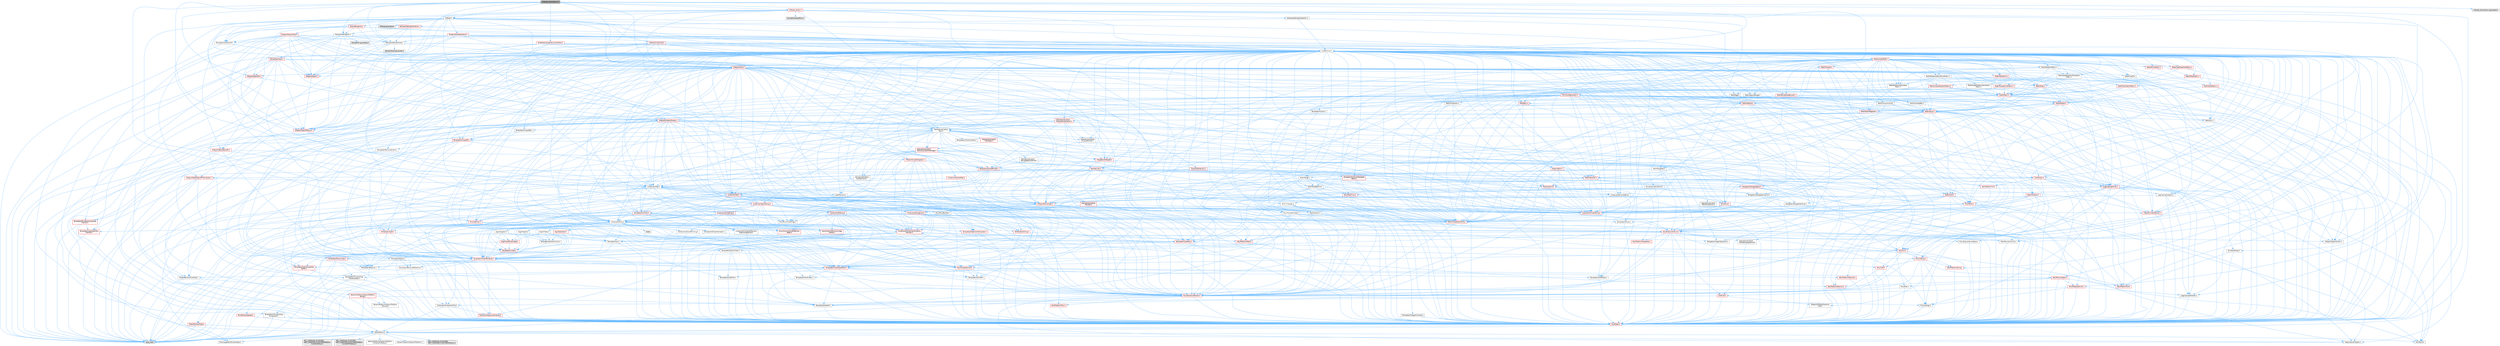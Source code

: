 digraph "K2Node_SwitchEnum.h"
{
 // INTERACTIVE_SVG=YES
 // LATEX_PDF_SIZE
  bgcolor="transparent";
  edge [fontname=Helvetica,fontsize=10,labelfontname=Helvetica,labelfontsize=10];
  node [fontname=Helvetica,fontsize=10,shape=box,height=0.2,width=0.4];
  Node1 [id="Node000001",label="K2Node_SwitchEnum.h",height=0.2,width=0.4,color="gray40", fillcolor="grey60", style="filled", fontcolor="black",tooltip=" "];
  Node1 -> Node2 [id="edge1_Node000001_Node000002",color="steelblue1",style="solid",tooltip=" "];
  Node2 [id="Node000002",label="Containers/Array.h",height=0.2,width=0.4,color="grey40", fillcolor="white", style="filled",URL="$df/dd0/Array_8h.html",tooltip=" "];
  Node2 -> Node3 [id="edge2_Node000002_Node000003",color="steelblue1",style="solid",tooltip=" "];
  Node3 [id="Node000003",label="CoreTypes.h",height=0.2,width=0.4,color="red", fillcolor="#FFF0F0", style="filled",URL="$dc/dec/CoreTypes_8h.html",tooltip=" "];
  Node3 -> Node4 [id="edge3_Node000003_Node000004",color="steelblue1",style="solid",tooltip=" "];
  Node4 [id="Node000004",label="HAL/Platform.h",height=0.2,width=0.4,color="grey40", fillcolor="white", style="filled",URL="$d9/dd0/Platform_8h.html",tooltip=" "];
  Node4 -> Node5 [id="edge4_Node000004_Node000005",color="steelblue1",style="solid",tooltip=" "];
  Node5 [id="Node000005",label="Misc/Build.h",height=0.2,width=0.4,color="grey40", fillcolor="white", style="filled",URL="$d3/dbb/Build_8h.html",tooltip=" "];
  Node4 -> Node6 [id="edge5_Node000004_Node000006",color="steelblue1",style="solid",tooltip=" "];
  Node6 [id="Node000006",label="Misc/LargeWorldCoordinates.h",height=0.2,width=0.4,color="grey40", fillcolor="white", style="filled",URL="$d2/dcb/LargeWorldCoordinates_8h.html",tooltip=" "];
  Node4 -> Node7 [id="edge6_Node000004_Node000007",color="steelblue1",style="solid",tooltip=" "];
  Node7 [id="Node000007",label="type_traits",height=0.2,width=0.4,color="grey60", fillcolor="#E0E0E0", style="filled",tooltip=" "];
  Node4 -> Node8 [id="edge7_Node000004_Node000008",color="steelblue1",style="solid",tooltip=" "];
  Node8 [id="Node000008",label="PreprocessorHelpers.h",height=0.2,width=0.4,color="grey40", fillcolor="white", style="filled",URL="$db/ddb/PreprocessorHelpers_8h.html",tooltip=" "];
  Node4 -> Node9 [id="edge8_Node000004_Node000009",color="steelblue1",style="solid",tooltip=" "];
  Node9 [id="Node000009",label="UBT_COMPILED_PLATFORM\l/UBT_COMPILED_PLATFORMPlatform\lCompilerPreSetup.h",height=0.2,width=0.4,color="grey60", fillcolor="#E0E0E0", style="filled",tooltip=" "];
  Node4 -> Node10 [id="edge9_Node000004_Node000010",color="steelblue1",style="solid",tooltip=" "];
  Node10 [id="Node000010",label="GenericPlatform/GenericPlatform\lCompilerPreSetup.h",height=0.2,width=0.4,color="grey40", fillcolor="white", style="filled",URL="$d9/dc8/GenericPlatformCompilerPreSetup_8h.html",tooltip=" "];
  Node4 -> Node11 [id="edge10_Node000004_Node000011",color="steelblue1",style="solid",tooltip=" "];
  Node11 [id="Node000011",label="GenericPlatform/GenericPlatform.h",height=0.2,width=0.4,color="grey40", fillcolor="white", style="filled",URL="$d6/d84/GenericPlatform_8h.html",tooltip=" "];
  Node4 -> Node12 [id="edge11_Node000004_Node000012",color="steelblue1",style="solid",tooltip=" "];
  Node12 [id="Node000012",label="UBT_COMPILED_PLATFORM\l/UBT_COMPILED_PLATFORMPlatform.h",height=0.2,width=0.4,color="grey60", fillcolor="#E0E0E0", style="filled",tooltip=" "];
  Node4 -> Node13 [id="edge12_Node000004_Node000013",color="steelblue1",style="solid",tooltip=" "];
  Node13 [id="Node000013",label="UBT_COMPILED_PLATFORM\l/UBT_COMPILED_PLATFORMPlatform\lCompilerSetup.h",height=0.2,width=0.4,color="grey60", fillcolor="#E0E0E0", style="filled",tooltip=" "];
  Node2 -> Node17 [id="edge13_Node000002_Node000017",color="steelblue1",style="solid",tooltip=" "];
  Node17 [id="Node000017",label="Misc/AssertionMacros.h",height=0.2,width=0.4,color="red", fillcolor="#FFF0F0", style="filled",URL="$d0/dfa/AssertionMacros_8h.html",tooltip=" "];
  Node17 -> Node3 [id="edge14_Node000017_Node000003",color="steelblue1",style="solid",tooltip=" "];
  Node17 -> Node4 [id="edge15_Node000017_Node000004",color="steelblue1",style="solid",tooltip=" "];
  Node17 -> Node18 [id="edge16_Node000017_Node000018",color="steelblue1",style="solid",tooltip=" "];
  Node18 [id="Node000018",label="HAL/PlatformMisc.h",height=0.2,width=0.4,color="red", fillcolor="#FFF0F0", style="filled",URL="$d0/df5/PlatformMisc_8h.html",tooltip=" "];
  Node18 -> Node3 [id="edge17_Node000018_Node000003",color="steelblue1",style="solid",tooltip=" "];
  Node17 -> Node8 [id="edge18_Node000017_Node000008",color="steelblue1",style="solid",tooltip=" "];
  Node17 -> Node54 [id="edge19_Node000017_Node000054",color="steelblue1",style="solid",tooltip=" "];
  Node54 [id="Node000054",label="Templates/EnableIf.h",height=0.2,width=0.4,color="grey40", fillcolor="white", style="filled",URL="$d7/d60/EnableIf_8h.html",tooltip=" "];
  Node54 -> Node3 [id="edge20_Node000054_Node000003",color="steelblue1",style="solid",tooltip=" "];
  Node17 -> Node60 [id="edge21_Node000017_Node000060",color="steelblue1",style="solid",tooltip=" "];
  Node60 [id="Node000060",label="Misc/VarArgs.h",height=0.2,width=0.4,color="grey40", fillcolor="white", style="filled",URL="$d5/d6f/VarArgs_8h.html",tooltip=" "];
  Node60 -> Node3 [id="edge22_Node000060_Node000003",color="steelblue1",style="solid",tooltip=" "];
  Node2 -> Node68 [id="edge23_Node000002_Node000068",color="steelblue1",style="solid",tooltip=" "];
  Node68 [id="Node000068",label="Misc/IntrusiveUnsetOptional\lState.h",height=0.2,width=0.4,color="red", fillcolor="#FFF0F0", style="filled",URL="$d2/d0a/IntrusiveUnsetOptionalState_8h.html",tooltip=" "];
  Node2 -> Node70 [id="edge24_Node000002_Node000070",color="steelblue1",style="solid",tooltip=" "];
  Node70 [id="Node000070",label="Misc/ReverseIterate.h",height=0.2,width=0.4,color="red", fillcolor="#FFF0F0", style="filled",URL="$db/de3/ReverseIterate_8h.html",tooltip=" "];
  Node70 -> Node4 [id="edge25_Node000070_Node000004",color="steelblue1",style="solid",tooltip=" "];
  Node2 -> Node72 [id="edge26_Node000002_Node000072",color="steelblue1",style="solid",tooltip=" "];
  Node72 [id="Node000072",label="HAL/UnrealMemory.h",height=0.2,width=0.4,color="red", fillcolor="#FFF0F0", style="filled",URL="$d9/d96/UnrealMemory_8h.html",tooltip=" "];
  Node72 -> Node3 [id="edge27_Node000072_Node000003",color="steelblue1",style="solid",tooltip=" "];
  Node72 -> Node76 [id="edge28_Node000072_Node000076",color="steelblue1",style="solid",tooltip=" "];
  Node76 [id="Node000076",label="HAL/MemoryBase.h",height=0.2,width=0.4,color="red", fillcolor="#FFF0F0", style="filled",URL="$d6/d9f/MemoryBase_8h.html",tooltip=" "];
  Node76 -> Node3 [id="edge29_Node000076_Node000003",color="steelblue1",style="solid",tooltip=" "];
  Node76 -> Node47 [id="edge30_Node000076_Node000047",color="steelblue1",style="solid",tooltip=" "];
  Node47 [id="Node000047",label="HAL/PlatformAtomics.h",height=0.2,width=0.4,color="red", fillcolor="#FFF0F0", style="filled",URL="$d3/d36/PlatformAtomics_8h.html",tooltip=" "];
  Node47 -> Node3 [id="edge31_Node000047_Node000003",color="steelblue1",style="solid",tooltip=" "];
  Node76 -> Node30 [id="edge32_Node000076_Node000030",color="steelblue1",style="solid",tooltip=" "];
  Node30 [id="Node000030",label="HAL/PlatformCrt.h",height=0.2,width=0.4,color="red", fillcolor="#FFF0F0", style="filled",URL="$d8/d75/PlatformCrt_8h.html",tooltip=" "];
  Node76 -> Node77 [id="edge33_Node000076_Node000077",color="steelblue1",style="solid",tooltip=" "];
  Node77 [id="Node000077",label="Misc/Exec.h",height=0.2,width=0.4,color="grey40", fillcolor="white", style="filled",URL="$de/ddb/Exec_8h.html",tooltip=" "];
  Node77 -> Node3 [id="edge34_Node000077_Node000003",color="steelblue1",style="solid",tooltip=" "];
  Node77 -> Node17 [id="edge35_Node000077_Node000017",color="steelblue1",style="solid",tooltip=" "];
  Node76 -> Node78 [id="edge36_Node000076_Node000078",color="steelblue1",style="solid",tooltip=" "];
  Node78 [id="Node000078",label="Misc/OutputDevice.h",height=0.2,width=0.4,color="red", fillcolor="#FFF0F0", style="filled",URL="$d7/d32/OutputDevice_8h.html",tooltip=" "];
  Node78 -> Node25 [id="edge37_Node000078_Node000025",color="steelblue1",style="solid",tooltip=" "];
  Node25 [id="Node000025",label="CoreFwd.h",height=0.2,width=0.4,color="red", fillcolor="#FFF0F0", style="filled",URL="$d1/d1e/CoreFwd_8h.html",tooltip=" "];
  Node25 -> Node3 [id="edge38_Node000025_Node000003",color="steelblue1",style="solid",tooltip=" "];
  Node25 -> Node26 [id="edge39_Node000025_Node000026",color="steelblue1",style="solid",tooltip=" "];
  Node26 [id="Node000026",label="Containers/ContainersFwd.h",height=0.2,width=0.4,color="grey40", fillcolor="white", style="filled",URL="$d4/d0a/ContainersFwd_8h.html",tooltip=" "];
  Node26 -> Node4 [id="edge40_Node000026_Node000004",color="steelblue1",style="solid",tooltip=" "];
  Node26 -> Node3 [id="edge41_Node000026_Node000003",color="steelblue1",style="solid",tooltip=" "];
  Node26 -> Node23 [id="edge42_Node000026_Node000023",color="steelblue1",style="solid",tooltip=" "];
  Node23 [id="Node000023",label="Traits/IsContiguousContainer.h",height=0.2,width=0.4,color="red", fillcolor="#FFF0F0", style="filled",URL="$d5/d3c/IsContiguousContainer_8h.html",tooltip=" "];
  Node23 -> Node3 [id="edge43_Node000023_Node000003",color="steelblue1",style="solid",tooltip=" "];
  Node25 -> Node28 [id="edge44_Node000025_Node000028",color="steelblue1",style="solid",tooltip=" "];
  Node28 [id="Node000028",label="UObject/UObjectHierarchy\lFwd.h",height=0.2,width=0.4,color="grey40", fillcolor="white", style="filled",URL="$d3/d13/UObjectHierarchyFwd_8h.html",tooltip=" "];
  Node78 -> Node3 [id="edge45_Node000078_Node000003",color="steelblue1",style="solid",tooltip=" "];
  Node78 -> Node79 [id="edge46_Node000078_Node000079",color="steelblue1",style="solid",tooltip=" "];
  Node79 [id="Node000079",label="Logging/LogVerbosity.h",height=0.2,width=0.4,color="grey40", fillcolor="white", style="filled",URL="$d2/d8f/LogVerbosity_8h.html",tooltip=" "];
  Node79 -> Node3 [id="edge47_Node000079_Node000003",color="steelblue1",style="solid",tooltip=" "];
  Node78 -> Node60 [id="edge48_Node000078_Node000060",color="steelblue1",style="solid",tooltip=" "];
  Node72 -> Node89 [id="edge49_Node000072_Node000089",color="steelblue1",style="solid",tooltip=" "];
  Node89 [id="Node000089",label="HAL/PlatformMemory.h",height=0.2,width=0.4,color="red", fillcolor="#FFF0F0", style="filled",URL="$de/d68/PlatformMemory_8h.html",tooltip=" "];
  Node89 -> Node3 [id="edge50_Node000089_Node000003",color="steelblue1",style="solid",tooltip=" "];
  Node72 -> Node92 [id="edge51_Node000072_Node000092",color="steelblue1",style="solid",tooltip=" "];
  Node92 [id="Node000092",label="Templates/IsPointer.h",height=0.2,width=0.4,color="grey40", fillcolor="white", style="filled",URL="$d7/d05/IsPointer_8h.html",tooltip=" "];
  Node92 -> Node3 [id="edge52_Node000092_Node000003",color="steelblue1",style="solid",tooltip=" "];
  Node2 -> Node93 [id="edge53_Node000002_Node000093",color="steelblue1",style="solid",tooltip=" "];
  Node93 [id="Node000093",label="Templates/UnrealTypeTraits.h",height=0.2,width=0.4,color="red", fillcolor="#FFF0F0", style="filled",URL="$d2/d2d/UnrealTypeTraits_8h.html",tooltip=" "];
  Node93 -> Node3 [id="edge54_Node000093_Node000003",color="steelblue1",style="solid",tooltip=" "];
  Node93 -> Node92 [id="edge55_Node000093_Node000092",color="steelblue1",style="solid",tooltip=" "];
  Node93 -> Node17 [id="edge56_Node000093_Node000017",color="steelblue1",style="solid",tooltip=" "];
  Node93 -> Node85 [id="edge57_Node000093_Node000085",color="steelblue1",style="solid",tooltip=" "];
  Node85 [id="Node000085",label="Templates/AndOrNot.h",height=0.2,width=0.4,color="grey40", fillcolor="white", style="filled",URL="$db/d0a/AndOrNot_8h.html",tooltip=" "];
  Node85 -> Node3 [id="edge58_Node000085_Node000003",color="steelblue1",style="solid",tooltip=" "];
  Node93 -> Node54 [id="edge59_Node000093_Node000054",color="steelblue1",style="solid",tooltip=" "];
  Node93 -> Node94 [id="edge60_Node000093_Node000094",color="steelblue1",style="solid",tooltip=" "];
  Node94 [id="Node000094",label="Templates/IsArithmetic.h",height=0.2,width=0.4,color="grey40", fillcolor="white", style="filled",URL="$d2/d5d/IsArithmetic_8h.html",tooltip=" "];
  Node94 -> Node3 [id="edge61_Node000094_Node000003",color="steelblue1",style="solid",tooltip=" "];
  Node93 -> Node96 [id="edge62_Node000093_Node000096",color="steelblue1",style="solid",tooltip=" "];
  Node96 [id="Node000096",label="Templates/IsPODType.h",height=0.2,width=0.4,color="grey40", fillcolor="white", style="filled",URL="$d7/db1/IsPODType_8h.html",tooltip=" "];
  Node96 -> Node3 [id="edge63_Node000096_Node000003",color="steelblue1",style="solid",tooltip=" "];
  Node93 -> Node97 [id="edge64_Node000093_Node000097",color="steelblue1",style="solid",tooltip=" "];
  Node97 [id="Node000097",label="Templates/IsUECoreType.h",height=0.2,width=0.4,color="grey40", fillcolor="white", style="filled",URL="$d1/db8/IsUECoreType_8h.html",tooltip=" "];
  Node97 -> Node3 [id="edge65_Node000097_Node000003",color="steelblue1",style="solid",tooltip=" "];
  Node97 -> Node7 [id="edge66_Node000097_Node000007",color="steelblue1",style="solid",tooltip=" "];
  Node93 -> Node86 [id="edge67_Node000093_Node000086",color="steelblue1",style="solid",tooltip=" "];
  Node86 [id="Node000086",label="Templates/IsTriviallyCopy\lConstructible.h",height=0.2,width=0.4,color="grey40", fillcolor="white", style="filled",URL="$d3/d78/IsTriviallyCopyConstructible_8h.html",tooltip=" "];
  Node86 -> Node3 [id="edge68_Node000086_Node000003",color="steelblue1",style="solid",tooltip=" "];
  Node86 -> Node7 [id="edge69_Node000086_Node000007",color="steelblue1",style="solid",tooltip=" "];
  Node2 -> Node98 [id="edge70_Node000002_Node000098",color="steelblue1",style="solid",tooltip=" "];
  Node98 [id="Node000098",label="Templates/UnrealTemplate.h",height=0.2,width=0.4,color="red", fillcolor="#FFF0F0", style="filled",URL="$d4/d24/UnrealTemplate_8h.html",tooltip=" "];
  Node98 -> Node3 [id="edge71_Node000098_Node000003",color="steelblue1",style="solid",tooltip=" "];
  Node98 -> Node92 [id="edge72_Node000098_Node000092",color="steelblue1",style="solid",tooltip=" "];
  Node98 -> Node72 [id="edge73_Node000098_Node000072",color="steelblue1",style="solid",tooltip=" "];
  Node98 -> Node93 [id="edge74_Node000098_Node000093",color="steelblue1",style="solid",tooltip=" "];
  Node98 -> Node101 [id="edge75_Node000098_Node000101",color="steelblue1",style="solid",tooltip=" "];
  Node101 [id="Node000101",label="Templates/RemoveReference.h",height=0.2,width=0.4,color="grey40", fillcolor="white", style="filled",URL="$da/dbe/RemoveReference_8h.html",tooltip=" "];
  Node101 -> Node3 [id="edge76_Node000101_Node000003",color="steelblue1",style="solid",tooltip=" "];
  Node98 -> Node62 [id="edge77_Node000098_Node000062",color="steelblue1",style="solid",tooltip=" "];
  Node62 [id="Node000062",label="Templates/Requires.h",height=0.2,width=0.4,color="grey40", fillcolor="white", style="filled",URL="$dc/d96/Requires_8h.html",tooltip=" "];
  Node62 -> Node54 [id="edge78_Node000062_Node000054",color="steelblue1",style="solid",tooltip=" "];
  Node62 -> Node7 [id="edge79_Node000062_Node000007",color="steelblue1",style="solid",tooltip=" "];
  Node98 -> Node102 [id="edge80_Node000098_Node000102",color="steelblue1",style="solid",tooltip=" "];
  Node102 [id="Node000102",label="Templates/TypeCompatible\lBytes.h",height=0.2,width=0.4,color="red", fillcolor="#FFF0F0", style="filled",URL="$df/d0a/TypeCompatibleBytes_8h.html",tooltip=" "];
  Node102 -> Node3 [id="edge81_Node000102_Node000003",color="steelblue1",style="solid",tooltip=" "];
  Node102 -> Node7 [id="edge82_Node000102_Node000007",color="steelblue1",style="solid",tooltip=" "];
  Node98 -> Node23 [id="edge83_Node000098_Node000023",color="steelblue1",style="solid",tooltip=" "];
  Node98 -> Node7 [id="edge84_Node000098_Node000007",color="steelblue1",style="solid",tooltip=" "];
  Node2 -> Node104 [id="edge85_Node000002_Node000104",color="steelblue1",style="solid",tooltip=" "];
  Node104 [id="Node000104",label="Containers/AllowShrinking.h",height=0.2,width=0.4,color="grey40", fillcolor="white", style="filled",URL="$d7/d1a/AllowShrinking_8h.html",tooltip=" "];
  Node104 -> Node3 [id="edge86_Node000104_Node000003",color="steelblue1",style="solid",tooltip=" "];
  Node2 -> Node105 [id="edge87_Node000002_Node000105",color="steelblue1",style="solid",tooltip=" "];
  Node105 [id="Node000105",label="Containers/ContainerAllocation\lPolicies.h",height=0.2,width=0.4,color="red", fillcolor="#FFF0F0", style="filled",URL="$d7/dff/ContainerAllocationPolicies_8h.html",tooltip=" "];
  Node105 -> Node3 [id="edge88_Node000105_Node000003",color="steelblue1",style="solid",tooltip=" "];
  Node105 -> Node105 [id="edge89_Node000105_Node000105",color="steelblue1",style="solid",tooltip=" "];
  Node105 -> Node107 [id="edge90_Node000105_Node000107",color="steelblue1",style="solid",tooltip=" "];
  Node107 [id="Node000107",label="HAL/PlatformMath.h",height=0.2,width=0.4,color="red", fillcolor="#FFF0F0", style="filled",URL="$dc/d53/PlatformMath_8h.html",tooltip=" "];
  Node107 -> Node3 [id="edge91_Node000107_Node000003",color="steelblue1",style="solid",tooltip=" "];
  Node105 -> Node72 [id="edge92_Node000105_Node000072",color="steelblue1",style="solid",tooltip=" "];
  Node105 -> Node40 [id="edge93_Node000105_Node000040",color="steelblue1",style="solid",tooltip=" "];
  Node40 [id="Node000040",label="Math/NumericLimits.h",height=0.2,width=0.4,color="grey40", fillcolor="white", style="filled",URL="$df/d1b/NumericLimits_8h.html",tooltip=" "];
  Node40 -> Node3 [id="edge94_Node000040_Node000003",color="steelblue1",style="solid",tooltip=" "];
  Node105 -> Node17 [id="edge95_Node000105_Node000017",color="steelblue1",style="solid",tooltip=" "];
  Node105 -> Node116 [id="edge96_Node000105_Node000116",color="steelblue1",style="solid",tooltip=" "];
  Node116 [id="Node000116",label="Templates/MemoryOps.h",height=0.2,width=0.4,color="red", fillcolor="#FFF0F0", style="filled",URL="$db/dea/MemoryOps_8h.html",tooltip=" "];
  Node116 -> Node3 [id="edge97_Node000116_Node000003",color="steelblue1",style="solid",tooltip=" "];
  Node116 -> Node72 [id="edge98_Node000116_Node000072",color="steelblue1",style="solid",tooltip=" "];
  Node116 -> Node87 [id="edge99_Node000116_Node000087",color="steelblue1",style="solid",tooltip=" "];
  Node87 [id="Node000087",label="Templates/IsTriviallyCopy\lAssignable.h",height=0.2,width=0.4,color="grey40", fillcolor="white", style="filled",URL="$d2/df2/IsTriviallyCopyAssignable_8h.html",tooltip=" "];
  Node87 -> Node3 [id="edge100_Node000087_Node000003",color="steelblue1",style="solid",tooltip=" "];
  Node87 -> Node7 [id="edge101_Node000087_Node000007",color="steelblue1",style="solid",tooltip=" "];
  Node116 -> Node86 [id="edge102_Node000116_Node000086",color="steelblue1",style="solid",tooltip=" "];
  Node116 -> Node62 [id="edge103_Node000116_Node000062",color="steelblue1",style="solid",tooltip=" "];
  Node116 -> Node93 [id="edge104_Node000116_Node000093",color="steelblue1",style="solid",tooltip=" "];
  Node116 -> Node7 [id="edge105_Node000116_Node000007",color="steelblue1",style="solid",tooltip=" "];
  Node105 -> Node102 [id="edge106_Node000105_Node000102",color="steelblue1",style="solid",tooltip=" "];
  Node105 -> Node7 [id="edge107_Node000105_Node000007",color="steelblue1",style="solid",tooltip=" "];
  Node2 -> Node117 [id="edge108_Node000002_Node000117",color="steelblue1",style="solid",tooltip=" "];
  Node117 [id="Node000117",label="Containers/ContainerElement\lTypeCompatibility.h",height=0.2,width=0.4,color="grey40", fillcolor="white", style="filled",URL="$df/ddf/ContainerElementTypeCompatibility_8h.html",tooltip=" "];
  Node117 -> Node3 [id="edge109_Node000117_Node000003",color="steelblue1",style="solid",tooltip=" "];
  Node117 -> Node93 [id="edge110_Node000117_Node000093",color="steelblue1",style="solid",tooltip=" "];
  Node2 -> Node118 [id="edge111_Node000002_Node000118",color="steelblue1",style="solid",tooltip=" "];
  Node118 [id="Node000118",label="Serialization/Archive.h",height=0.2,width=0.4,color="red", fillcolor="#FFF0F0", style="filled",URL="$d7/d3b/Archive_8h.html",tooltip=" "];
  Node118 -> Node25 [id="edge112_Node000118_Node000025",color="steelblue1",style="solid",tooltip=" "];
  Node118 -> Node3 [id="edge113_Node000118_Node000003",color="steelblue1",style="solid",tooltip=" "];
  Node118 -> Node119 [id="edge114_Node000118_Node000119",color="steelblue1",style="solid",tooltip=" "];
  Node119 [id="Node000119",label="HAL/PlatformProperties.h",height=0.2,width=0.4,color="red", fillcolor="#FFF0F0", style="filled",URL="$d9/db0/PlatformProperties_8h.html",tooltip=" "];
  Node119 -> Node3 [id="edge115_Node000119_Node000003",color="steelblue1",style="solid",tooltip=" "];
  Node118 -> Node122 [id="edge116_Node000118_Node000122",color="steelblue1",style="solid",tooltip=" "];
  Node122 [id="Node000122",label="Internationalization\l/TextNamespaceFwd.h",height=0.2,width=0.4,color="grey40", fillcolor="white", style="filled",URL="$d8/d97/TextNamespaceFwd_8h.html",tooltip=" "];
  Node122 -> Node3 [id="edge117_Node000122_Node000003",color="steelblue1",style="solid",tooltip=" "];
  Node118 -> Node17 [id="edge118_Node000118_Node000017",color="steelblue1",style="solid",tooltip=" "];
  Node118 -> Node5 [id="edge119_Node000118_Node000005",color="steelblue1",style="solid",tooltip=" "];
  Node118 -> Node123 [id="edge120_Node000118_Node000123",color="steelblue1",style="solid",tooltip=" "];
  Node123 [id="Node000123",label="Misc/EngineVersionBase.h",height=0.2,width=0.4,color="grey40", fillcolor="white", style="filled",URL="$d5/d2b/EngineVersionBase_8h.html",tooltip=" "];
  Node123 -> Node3 [id="edge121_Node000123_Node000003",color="steelblue1",style="solid",tooltip=" "];
  Node118 -> Node60 [id="edge122_Node000118_Node000060",color="steelblue1",style="solid",tooltip=" "];
  Node118 -> Node54 [id="edge123_Node000118_Node000054",color="steelblue1",style="solid",tooltip=" "];
  Node118 -> Node126 [id="edge124_Node000118_Node000126",color="steelblue1",style="solid",tooltip=" "];
  Node126 [id="Node000126",label="Templates/IsEnumClass.h",height=0.2,width=0.4,color="grey40", fillcolor="white", style="filled",URL="$d7/d15/IsEnumClass_8h.html",tooltip=" "];
  Node126 -> Node3 [id="edge125_Node000126_Node000003",color="steelblue1",style="solid",tooltip=" "];
  Node126 -> Node85 [id="edge126_Node000126_Node000085",color="steelblue1",style="solid",tooltip=" "];
  Node118 -> Node98 [id="edge127_Node000118_Node000098",color="steelblue1",style="solid",tooltip=" "];
  Node118 -> Node127 [id="edge128_Node000118_Node000127",color="steelblue1",style="solid",tooltip=" "];
  Node127 [id="Node000127",label="UObject/ObjectVersion.h",height=0.2,width=0.4,color="grey40", fillcolor="white", style="filled",URL="$da/d63/ObjectVersion_8h.html",tooltip=" "];
  Node127 -> Node3 [id="edge129_Node000127_Node000003",color="steelblue1",style="solid",tooltip=" "];
  Node2 -> Node128 [id="edge130_Node000002_Node000128",color="steelblue1",style="solid",tooltip=" "];
  Node128 [id="Node000128",label="Serialization/MemoryImage\lWriter.h",height=0.2,width=0.4,color="red", fillcolor="#FFF0F0", style="filled",URL="$d0/d08/MemoryImageWriter_8h.html",tooltip=" "];
  Node128 -> Node3 [id="edge131_Node000128_Node000003",color="steelblue1",style="solid",tooltip=" "];
  Node2 -> Node142 [id="edge132_Node000002_Node000142",color="steelblue1",style="solid",tooltip=" "];
  Node142 [id="Node000142",label="Algo/Heapify.h",height=0.2,width=0.4,color="grey40", fillcolor="white", style="filled",URL="$d0/d2a/Heapify_8h.html",tooltip=" "];
  Node142 -> Node143 [id="edge133_Node000142_Node000143",color="steelblue1",style="solid",tooltip=" "];
  Node143 [id="Node000143",label="Algo/Impl/BinaryHeap.h",height=0.2,width=0.4,color="red", fillcolor="#FFF0F0", style="filled",URL="$d7/da3/Algo_2Impl_2BinaryHeap_8h.html",tooltip=" "];
  Node143 -> Node144 [id="edge134_Node000143_Node000144",color="steelblue1",style="solid",tooltip=" "];
  Node144 [id="Node000144",label="Templates/Invoke.h",height=0.2,width=0.4,color="red", fillcolor="#FFF0F0", style="filled",URL="$d7/deb/Invoke_8h.html",tooltip=" "];
  Node144 -> Node3 [id="edge135_Node000144_Node000003",color="steelblue1",style="solid",tooltip=" "];
  Node144 -> Node98 [id="edge136_Node000144_Node000098",color="steelblue1",style="solid",tooltip=" "];
  Node144 -> Node7 [id="edge137_Node000144_Node000007",color="steelblue1",style="solid",tooltip=" "];
  Node143 -> Node7 [id="edge138_Node000143_Node000007",color="steelblue1",style="solid",tooltip=" "];
  Node142 -> Node148 [id="edge139_Node000142_Node000148",color="steelblue1",style="solid",tooltip=" "];
  Node148 [id="Node000148",label="Templates/IdentityFunctor.h",height=0.2,width=0.4,color="grey40", fillcolor="white", style="filled",URL="$d7/d2e/IdentityFunctor_8h.html",tooltip=" "];
  Node148 -> Node4 [id="edge140_Node000148_Node000004",color="steelblue1",style="solid",tooltip=" "];
  Node142 -> Node144 [id="edge141_Node000142_Node000144",color="steelblue1",style="solid",tooltip=" "];
  Node142 -> Node149 [id="edge142_Node000142_Node000149",color="steelblue1",style="solid",tooltip=" "];
  Node149 [id="Node000149",label="Templates/Less.h",height=0.2,width=0.4,color="grey40", fillcolor="white", style="filled",URL="$de/dc8/Less_8h.html",tooltip=" "];
  Node149 -> Node3 [id="edge143_Node000149_Node000003",color="steelblue1",style="solid",tooltip=" "];
  Node149 -> Node98 [id="edge144_Node000149_Node000098",color="steelblue1",style="solid",tooltip=" "];
  Node142 -> Node98 [id="edge145_Node000142_Node000098",color="steelblue1",style="solid",tooltip=" "];
  Node2 -> Node150 [id="edge146_Node000002_Node000150",color="steelblue1",style="solid",tooltip=" "];
  Node150 [id="Node000150",label="Algo/HeapSort.h",height=0.2,width=0.4,color="grey40", fillcolor="white", style="filled",URL="$d3/d92/HeapSort_8h.html",tooltip=" "];
  Node150 -> Node143 [id="edge147_Node000150_Node000143",color="steelblue1",style="solid",tooltip=" "];
  Node150 -> Node148 [id="edge148_Node000150_Node000148",color="steelblue1",style="solid",tooltip=" "];
  Node150 -> Node149 [id="edge149_Node000150_Node000149",color="steelblue1",style="solid",tooltip=" "];
  Node150 -> Node98 [id="edge150_Node000150_Node000098",color="steelblue1",style="solid",tooltip=" "];
  Node2 -> Node151 [id="edge151_Node000002_Node000151",color="steelblue1",style="solid",tooltip=" "];
  Node151 [id="Node000151",label="Algo/IsHeap.h",height=0.2,width=0.4,color="grey40", fillcolor="white", style="filled",URL="$de/d32/IsHeap_8h.html",tooltip=" "];
  Node151 -> Node143 [id="edge152_Node000151_Node000143",color="steelblue1",style="solid",tooltip=" "];
  Node151 -> Node148 [id="edge153_Node000151_Node000148",color="steelblue1",style="solid",tooltip=" "];
  Node151 -> Node144 [id="edge154_Node000151_Node000144",color="steelblue1",style="solid",tooltip=" "];
  Node151 -> Node149 [id="edge155_Node000151_Node000149",color="steelblue1",style="solid",tooltip=" "];
  Node151 -> Node98 [id="edge156_Node000151_Node000098",color="steelblue1",style="solid",tooltip=" "];
  Node2 -> Node143 [id="edge157_Node000002_Node000143",color="steelblue1",style="solid",tooltip=" "];
  Node2 -> Node152 [id="edge158_Node000002_Node000152",color="steelblue1",style="solid",tooltip=" "];
  Node152 [id="Node000152",label="Algo/StableSort.h",height=0.2,width=0.4,color="red", fillcolor="#FFF0F0", style="filled",URL="$d7/d3c/StableSort_8h.html",tooltip=" "];
  Node152 -> Node148 [id="edge159_Node000152_Node000148",color="steelblue1",style="solid",tooltip=" "];
  Node152 -> Node144 [id="edge160_Node000152_Node000144",color="steelblue1",style="solid",tooltip=" "];
  Node152 -> Node149 [id="edge161_Node000152_Node000149",color="steelblue1",style="solid",tooltip=" "];
  Node152 -> Node98 [id="edge162_Node000152_Node000098",color="steelblue1",style="solid",tooltip=" "];
  Node2 -> Node155 [id="edge163_Node000002_Node000155",color="steelblue1",style="solid",tooltip=" "];
  Node155 [id="Node000155",label="Concepts/GetTypeHashable.h",height=0.2,width=0.4,color="grey40", fillcolor="white", style="filled",URL="$d3/da2/GetTypeHashable_8h.html",tooltip=" "];
  Node155 -> Node3 [id="edge164_Node000155_Node000003",color="steelblue1",style="solid",tooltip=" "];
  Node155 -> Node133 [id="edge165_Node000155_Node000133",color="steelblue1",style="solid",tooltip=" "];
  Node133 [id="Node000133",label="Templates/TypeHash.h",height=0.2,width=0.4,color="red", fillcolor="#FFF0F0", style="filled",URL="$d1/d62/TypeHash_8h.html",tooltip=" "];
  Node133 -> Node3 [id="edge166_Node000133_Node000003",color="steelblue1",style="solid",tooltip=" "];
  Node133 -> Node62 [id="edge167_Node000133_Node000062",color="steelblue1",style="solid",tooltip=" "];
  Node133 -> Node134 [id="edge168_Node000133_Node000134",color="steelblue1",style="solid",tooltip=" "];
  Node134 [id="Node000134",label="Misc/Crc.h",height=0.2,width=0.4,color="red", fillcolor="#FFF0F0", style="filled",URL="$d4/dd2/Crc_8h.html",tooltip=" "];
  Node134 -> Node3 [id="edge169_Node000134_Node000003",color="steelblue1",style="solid",tooltip=" "];
  Node134 -> Node74 [id="edge170_Node000134_Node000074",color="steelblue1",style="solid",tooltip=" "];
  Node74 [id="Node000074",label="HAL/PlatformString.h",height=0.2,width=0.4,color="red", fillcolor="#FFF0F0", style="filled",URL="$db/db5/PlatformString_8h.html",tooltip=" "];
  Node74 -> Node3 [id="edge171_Node000074_Node000003",color="steelblue1",style="solid",tooltip=" "];
  Node134 -> Node17 [id="edge172_Node000134_Node000017",color="steelblue1",style="solid",tooltip=" "];
  Node134 -> Node135 [id="edge173_Node000134_Node000135",color="steelblue1",style="solid",tooltip=" "];
  Node135 [id="Node000135",label="Misc/CString.h",height=0.2,width=0.4,color="red", fillcolor="#FFF0F0", style="filled",URL="$d2/d49/CString_8h.html",tooltip=" "];
  Node135 -> Node3 [id="edge174_Node000135_Node000003",color="steelblue1",style="solid",tooltip=" "];
  Node135 -> Node30 [id="edge175_Node000135_Node000030",color="steelblue1",style="solid",tooltip=" "];
  Node135 -> Node74 [id="edge176_Node000135_Node000074",color="steelblue1",style="solid",tooltip=" "];
  Node135 -> Node17 [id="edge177_Node000135_Node000017",color="steelblue1",style="solid",tooltip=" "];
  Node135 -> Node136 [id="edge178_Node000135_Node000136",color="steelblue1",style="solid",tooltip=" "];
  Node136 [id="Node000136",label="Misc/Char.h",height=0.2,width=0.4,color="red", fillcolor="#FFF0F0", style="filled",URL="$d0/d58/Char_8h.html",tooltip=" "];
  Node136 -> Node3 [id="edge179_Node000136_Node000003",color="steelblue1",style="solid",tooltip=" "];
  Node136 -> Node7 [id="edge180_Node000136_Node000007",color="steelblue1",style="solid",tooltip=" "];
  Node135 -> Node60 [id="edge181_Node000135_Node000060",color="steelblue1",style="solid",tooltip=" "];
  Node134 -> Node136 [id="edge182_Node000134_Node000136",color="steelblue1",style="solid",tooltip=" "];
  Node134 -> Node93 [id="edge183_Node000134_Node000093",color="steelblue1",style="solid",tooltip=" "];
  Node133 -> Node7 [id="edge184_Node000133_Node000007",color="steelblue1",style="solid",tooltip=" "];
  Node2 -> Node148 [id="edge185_Node000002_Node000148",color="steelblue1",style="solid",tooltip=" "];
  Node2 -> Node144 [id="edge186_Node000002_Node000144",color="steelblue1",style="solid",tooltip=" "];
  Node2 -> Node149 [id="edge187_Node000002_Node000149",color="steelblue1",style="solid",tooltip=" "];
  Node2 -> Node156 [id="edge188_Node000002_Node000156",color="steelblue1",style="solid",tooltip=" "];
  Node156 [id="Node000156",label="Templates/LosesQualifiers\lFromTo.h",height=0.2,width=0.4,color="red", fillcolor="#FFF0F0", style="filled",URL="$d2/db3/LosesQualifiersFromTo_8h.html",tooltip=" "];
  Node156 -> Node7 [id="edge189_Node000156_Node000007",color="steelblue1",style="solid",tooltip=" "];
  Node2 -> Node62 [id="edge190_Node000002_Node000062",color="steelblue1",style="solid",tooltip=" "];
  Node2 -> Node157 [id="edge191_Node000002_Node000157",color="steelblue1",style="solid",tooltip=" "];
  Node157 [id="Node000157",label="Templates/Sorting.h",height=0.2,width=0.4,color="red", fillcolor="#FFF0F0", style="filled",URL="$d3/d9e/Sorting_8h.html",tooltip=" "];
  Node157 -> Node3 [id="edge192_Node000157_Node000003",color="steelblue1",style="solid",tooltip=" "];
  Node157 -> Node107 [id="edge193_Node000157_Node000107",color="steelblue1",style="solid",tooltip=" "];
  Node157 -> Node149 [id="edge194_Node000157_Node000149",color="steelblue1",style="solid",tooltip=" "];
  Node2 -> Node161 [id="edge195_Node000002_Node000161",color="steelblue1",style="solid",tooltip=" "];
  Node161 [id="Node000161",label="Templates/AlignmentTemplates.h",height=0.2,width=0.4,color="red", fillcolor="#FFF0F0", style="filled",URL="$dd/d32/AlignmentTemplates_8h.html",tooltip=" "];
  Node161 -> Node3 [id="edge196_Node000161_Node000003",color="steelblue1",style="solid",tooltip=" "];
  Node161 -> Node92 [id="edge197_Node000161_Node000092",color="steelblue1",style="solid",tooltip=" "];
  Node2 -> Node21 [id="edge198_Node000002_Node000021",color="steelblue1",style="solid",tooltip=" "];
  Node21 [id="Node000021",label="Traits/ElementType.h",height=0.2,width=0.4,color="red", fillcolor="#FFF0F0", style="filled",URL="$d5/d4f/ElementType_8h.html",tooltip=" "];
  Node21 -> Node4 [id="edge199_Node000021_Node000004",color="steelblue1",style="solid",tooltip=" "];
  Node21 -> Node7 [id="edge200_Node000021_Node000007",color="steelblue1",style="solid",tooltip=" "];
  Node2 -> Node113 [id="edge201_Node000002_Node000113",color="steelblue1",style="solid",tooltip=" "];
  Node113 [id="Node000113",label="limits",height=0.2,width=0.4,color="grey60", fillcolor="#E0E0E0", style="filled",tooltip=" "];
  Node2 -> Node7 [id="edge202_Node000002_Node000007",color="steelblue1",style="solid",tooltip=" "];
  Node1 -> Node162 [id="edge203_Node000001_Node000162",color="steelblue1",style="solid",tooltip=" "];
  Node162 [id="Node000162",label="CoreMinimal.h",height=0.2,width=0.4,color="grey40", fillcolor="white", style="filled",URL="$d7/d67/CoreMinimal_8h.html",tooltip=" "];
  Node162 -> Node3 [id="edge204_Node000162_Node000003",color="steelblue1",style="solid",tooltip=" "];
  Node162 -> Node25 [id="edge205_Node000162_Node000025",color="steelblue1",style="solid",tooltip=" "];
  Node162 -> Node28 [id="edge206_Node000162_Node000028",color="steelblue1",style="solid",tooltip=" "];
  Node162 -> Node26 [id="edge207_Node000162_Node000026",color="steelblue1",style="solid",tooltip=" "];
  Node162 -> Node60 [id="edge208_Node000162_Node000060",color="steelblue1",style="solid",tooltip=" "];
  Node162 -> Node79 [id="edge209_Node000162_Node000079",color="steelblue1",style="solid",tooltip=" "];
  Node162 -> Node78 [id="edge210_Node000162_Node000078",color="steelblue1",style="solid",tooltip=" "];
  Node162 -> Node30 [id="edge211_Node000162_Node000030",color="steelblue1",style="solid",tooltip=" "];
  Node162 -> Node18 [id="edge212_Node000162_Node000018",color="steelblue1",style="solid",tooltip=" "];
  Node162 -> Node17 [id="edge213_Node000162_Node000017",color="steelblue1",style="solid",tooltip=" "];
  Node162 -> Node92 [id="edge214_Node000162_Node000092",color="steelblue1",style="solid",tooltip=" "];
  Node162 -> Node89 [id="edge215_Node000162_Node000089",color="steelblue1",style="solid",tooltip=" "];
  Node162 -> Node47 [id="edge216_Node000162_Node000047",color="steelblue1",style="solid",tooltip=" "];
  Node162 -> Node77 [id="edge217_Node000162_Node000077",color="steelblue1",style="solid",tooltip=" "];
  Node162 -> Node76 [id="edge218_Node000162_Node000076",color="steelblue1",style="solid",tooltip=" "];
  Node162 -> Node72 [id="edge219_Node000162_Node000072",color="steelblue1",style="solid",tooltip=" "];
  Node162 -> Node94 [id="edge220_Node000162_Node000094",color="steelblue1",style="solid",tooltip=" "];
  Node162 -> Node85 [id="edge221_Node000162_Node000085",color="steelblue1",style="solid",tooltip=" "];
  Node162 -> Node96 [id="edge222_Node000162_Node000096",color="steelblue1",style="solid",tooltip=" "];
  Node162 -> Node97 [id="edge223_Node000162_Node000097",color="steelblue1",style="solid",tooltip=" "];
  Node162 -> Node86 [id="edge224_Node000162_Node000086",color="steelblue1",style="solid",tooltip=" "];
  Node162 -> Node93 [id="edge225_Node000162_Node000093",color="steelblue1",style="solid",tooltip=" "];
  Node162 -> Node54 [id="edge226_Node000162_Node000054",color="steelblue1",style="solid",tooltip=" "];
  Node162 -> Node101 [id="edge227_Node000162_Node000101",color="steelblue1",style="solid",tooltip=" "];
  Node162 -> Node163 [id="edge228_Node000162_Node000163",color="steelblue1",style="solid",tooltip=" "];
  Node163 [id="Node000163",label="Templates/IntegralConstant.h",height=0.2,width=0.4,color="grey40", fillcolor="white", style="filled",URL="$db/d1b/IntegralConstant_8h.html",tooltip=" "];
  Node163 -> Node3 [id="edge229_Node000163_Node000003",color="steelblue1",style="solid",tooltip=" "];
  Node162 -> Node164 [id="edge230_Node000162_Node000164",color="steelblue1",style="solid",tooltip=" "];
  Node164 [id="Node000164",label="Templates/IsClass.h",height=0.2,width=0.4,color="grey40", fillcolor="white", style="filled",URL="$db/dcb/IsClass_8h.html",tooltip=" "];
  Node164 -> Node3 [id="edge231_Node000164_Node000003",color="steelblue1",style="solid",tooltip=" "];
  Node162 -> Node102 [id="edge232_Node000162_Node000102",color="steelblue1",style="solid",tooltip=" "];
  Node162 -> Node23 [id="edge233_Node000162_Node000023",color="steelblue1",style="solid",tooltip=" "];
  Node162 -> Node98 [id="edge234_Node000162_Node000098",color="steelblue1",style="solid",tooltip=" "];
  Node162 -> Node40 [id="edge235_Node000162_Node000040",color="steelblue1",style="solid",tooltip=" "];
  Node162 -> Node107 [id="edge236_Node000162_Node000107",color="steelblue1",style="solid",tooltip=" "];
  Node162 -> Node87 [id="edge237_Node000162_Node000087",color="steelblue1",style="solid",tooltip=" "];
  Node162 -> Node116 [id="edge238_Node000162_Node000116",color="steelblue1",style="solid",tooltip=" "];
  Node162 -> Node105 [id="edge239_Node000162_Node000105",color="steelblue1",style="solid",tooltip=" "];
  Node162 -> Node126 [id="edge240_Node000162_Node000126",color="steelblue1",style="solid",tooltip=" "];
  Node162 -> Node119 [id="edge241_Node000162_Node000119",color="steelblue1",style="solid",tooltip=" "];
  Node162 -> Node123 [id="edge242_Node000162_Node000123",color="steelblue1",style="solid",tooltip=" "];
  Node162 -> Node122 [id="edge243_Node000162_Node000122",color="steelblue1",style="solid",tooltip=" "];
  Node162 -> Node118 [id="edge244_Node000162_Node000118",color="steelblue1",style="solid",tooltip=" "];
  Node162 -> Node149 [id="edge245_Node000162_Node000149",color="steelblue1",style="solid",tooltip=" "];
  Node162 -> Node157 [id="edge246_Node000162_Node000157",color="steelblue1",style="solid",tooltip=" "];
  Node162 -> Node136 [id="edge247_Node000162_Node000136",color="steelblue1",style="solid",tooltip=" "];
  Node162 -> Node165 [id="edge248_Node000162_Node000165",color="steelblue1",style="solid",tooltip=" "];
  Node165 [id="Node000165",label="GenericPlatform/GenericPlatform\lStricmp.h",height=0.2,width=0.4,color="grey40", fillcolor="white", style="filled",URL="$d2/d86/GenericPlatformStricmp_8h.html",tooltip=" "];
  Node165 -> Node3 [id="edge249_Node000165_Node000003",color="steelblue1",style="solid",tooltip=" "];
  Node162 -> Node166 [id="edge250_Node000162_Node000166",color="steelblue1",style="solid",tooltip=" "];
  Node166 [id="Node000166",label="GenericPlatform/GenericPlatform\lString.h",height=0.2,width=0.4,color="red", fillcolor="#FFF0F0", style="filled",URL="$dd/d20/GenericPlatformString_8h.html",tooltip=" "];
  Node166 -> Node3 [id="edge251_Node000166_Node000003",color="steelblue1",style="solid",tooltip=" "];
  Node166 -> Node165 [id="edge252_Node000166_Node000165",color="steelblue1",style="solid",tooltip=" "];
  Node166 -> Node54 [id="edge253_Node000166_Node000054",color="steelblue1",style="solid",tooltip=" "];
  Node166 -> Node7 [id="edge254_Node000166_Node000007",color="steelblue1",style="solid",tooltip=" "];
  Node162 -> Node74 [id="edge255_Node000162_Node000074",color="steelblue1",style="solid",tooltip=" "];
  Node162 -> Node135 [id="edge256_Node000162_Node000135",color="steelblue1",style="solid",tooltip=" "];
  Node162 -> Node134 [id="edge257_Node000162_Node000134",color="steelblue1",style="solid",tooltip=" "];
  Node162 -> Node160 [id="edge258_Node000162_Node000160",color="steelblue1",style="solid",tooltip=" "];
  Node160 [id="Node000160",label="Math/UnrealMathUtility.h",height=0.2,width=0.4,color="red", fillcolor="#FFF0F0", style="filled",URL="$db/db8/UnrealMathUtility_8h.html",tooltip=" "];
  Node160 -> Node3 [id="edge259_Node000160_Node000003",color="steelblue1",style="solid",tooltip=" "];
  Node160 -> Node17 [id="edge260_Node000160_Node000017",color="steelblue1",style="solid",tooltip=" "];
  Node160 -> Node107 [id="edge261_Node000160_Node000107",color="steelblue1",style="solid",tooltip=" "];
  Node160 -> Node62 [id="edge262_Node000160_Node000062",color="steelblue1",style="solid",tooltip=" "];
  Node162 -> Node169 [id="edge263_Node000162_Node000169",color="steelblue1",style="solid",tooltip=" "];
  Node169 [id="Node000169",label="Containers/UnrealString.h",height=0.2,width=0.4,color="red", fillcolor="#FFF0F0", style="filled",URL="$d5/dba/UnrealString_8h.html",tooltip=" "];
  Node162 -> Node2 [id="edge264_Node000162_Node000002",color="steelblue1",style="solid",tooltip=" "];
  Node162 -> Node173 [id="edge265_Node000162_Node000173",color="steelblue1",style="solid",tooltip=" "];
  Node173 [id="Node000173",label="Misc/FrameNumber.h",height=0.2,width=0.4,color="grey40", fillcolor="white", style="filled",URL="$dd/dbd/FrameNumber_8h.html",tooltip=" "];
  Node173 -> Node3 [id="edge266_Node000173_Node000003",color="steelblue1",style="solid",tooltip=" "];
  Node173 -> Node40 [id="edge267_Node000173_Node000040",color="steelblue1",style="solid",tooltip=" "];
  Node173 -> Node160 [id="edge268_Node000173_Node000160",color="steelblue1",style="solid",tooltip=" "];
  Node173 -> Node54 [id="edge269_Node000173_Node000054",color="steelblue1",style="solid",tooltip=" "];
  Node173 -> Node93 [id="edge270_Node000173_Node000093",color="steelblue1",style="solid",tooltip=" "];
  Node162 -> Node174 [id="edge271_Node000162_Node000174",color="steelblue1",style="solid",tooltip=" "];
  Node174 [id="Node000174",label="Misc/Timespan.h",height=0.2,width=0.4,color="grey40", fillcolor="white", style="filled",URL="$da/dd9/Timespan_8h.html",tooltip=" "];
  Node174 -> Node3 [id="edge272_Node000174_Node000003",color="steelblue1",style="solid",tooltip=" "];
  Node174 -> Node175 [id="edge273_Node000174_Node000175",color="steelblue1",style="solid",tooltip=" "];
  Node175 [id="Node000175",label="Math/Interval.h",height=0.2,width=0.4,color="grey40", fillcolor="white", style="filled",URL="$d1/d55/Interval_8h.html",tooltip=" "];
  Node175 -> Node3 [id="edge274_Node000175_Node000003",color="steelblue1",style="solid",tooltip=" "];
  Node175 -> Node94 [id="edge275_Node000175_Node000094",color="steelblue1",style="solid",tooltip=" "];
  Node175 -> Node93 [id="edge276_Node000175_Node000093",color="steelblue1",style="solid",tooltip=" "];
  Node175 -> Node40 [id="edge277_Node000175_Node000040",color="steelblue1",style="solid",tooltip=" "];
  Node175 -> Node160 [id="edge278_Node000175_Node000160",color="steelblue1",style="solid",tooltip=" "];
  Node174 -> Node160 [id="edge279_Node000174_Node000160",color="steelblue1",style="solid",tooltip=" "];
  Node174 -> Node17 [id="edge280_Node000174_Node000017",color="steelblue1",style="solid",tooltip=" "];
  Node162 -> Node176 [id="edge281_Node000162_Node000176",color="steelblue1",style="solid",tooltip=" "];
  Node176 [id="Node000176",label="Containers/StringConv.h",height=0.2,width=0.4,color="red", fillcolor="#FFF0F0", style="filled",URL="$d3/ddf/StringConv_8h.html",tooltip=" "];
  Node176 -> Node3 [id="edge282_Node000176_Node000003",color="steelblue1",style="solid",tooltip=" "];
  Node176 -> Node17 [id="edge283_Node000176_Node000017",color="steelblue1",style="solid",tooltip=" "];
  Node176 -> Node105 [id="edge284_Node000176_Node000105",color="steelblue1",style="solid",tooltip=" "];
  Node176 -> Node2 [id="edge285_Node000176_Node000002",color="steelblue1",style="solid",tooltip=" "];
  Node176 -> Node135 [id="edge286_Node000176_Node000135",color="steelblue1",style="solid",tooltip=" "];
  Node176 -> Node177 [id="edge287_Node000176_Node000177",color="steelblue1",style="solid",tooltip=" "];
  Node177 [id="Node000177",label="Templates/IsArray.h",height=0.2,width=0.4,color="grey40", fillcolor="white", style="filled",URL="$d8/d8d/IsArray_8h.html",tooltip=" "];
  Node177 -> Node3 [id="edge288_Node000177_Node000003",color="steelblue1",style="solid",tooltip=" "];
  Node176 -> Node98 [id="edge289_Node000176_Node000098",color="steelblue1",style="solid",tooltip=" "];
  Node176 -> Node93 [id="edge290_Node000176_Node000093",color="steelblue1",style="solid",tooltip=" "];
  Node176 -> Node21 [id="edge291_Node000176_Node000021",color="steelblue1",style="solid",tooltip=" "];
  Node176 -> Node23 [id="edge292_Node000176_Node000023",color="steelblue1",style="solid",tooltip=" "];
  Node176 -> Node7 [id="edge293_Node000176_Node000007",color="steelblue1",style="solid",tooltip=" "];
  Node162 -> Node178 [id="edge294_Node000162_Node000178",color="steelblue1",style="solid",tooltip=" "];
  Node178 [id="Node000178",label="UObject/UnrealNames.h",height=0.2,width=0.4,color="red", fillcolor="#FFF0F0", style="filled",URL="$d8/db1/UnrealNames_8h.html",tooltip=" "];
  Node178 -> Node3 [id="edge295_Node000178_Node000003",color="steelblue1",style="solid",tooltip=" "];
  Node162 -> Node180 [id="edge296_Node000162_Node000180",color="steelblue1",style="solid",tooltip=" "];
  Node180 [id="Node000180",label="UObject/NameTypes.h",height=0.2,width=0.4,color="red", fillcolor="#FFF0F0", style="filled",URL="$d6/d35/NameTypes_8h.html",tooltip=" "];
  Node180 -> Node3 [id="edge297_Node000180_Node000003",color="steelblue1",style="solid",tooltip=" "];
  Node180 -> Node17 [id="edge298_Node000180_Node000017",color="steelblue1",style="solid",tooltip=" "];
  Node180 -> Node72 [id="edge299_Node000180_Node000072",color="steelblue1",style="solid",tooltip=" "];
  Node180 -> Node93 [id="edge300_Node000180_Node000093",color="steelblue1",style="solid",tooltip=" "];
  Node180 -> Node98 [id="edge301_Node000180_Node000098",color="steelblue1",style="solid",tooltip=" "];
  Node180 -> Node169 [id="edge302_Node000180_Node000169",color="steelblue1",style="solid",tooltip=" "];
  Node180 -> Node176 [id="edge303_Node000180_Node000176",color="steelblue1",style="solid",tooltip=" "];
  Node180 -> Node178 [id="edge304_Node000180_Node000178",color="steelblue1",style="solid",tooltip=" "];
  Node180 -> Node68 [id="edge305_Node000180_Node000068",color="steelblue1",style="solid",tooltip=" "];
  Node162 -> Node188 [id="edge306_Node000162_Node000188",color="steelblue1",style="solid",tooltip=" "];
  Node188 [id="Node000188",label="Misc/Parse.h",height=0.2,width=0.4,color="red", fillcolor="#FFF0F0", style="filled",URL="$dc/d71/Parse_8h.html",tooltip=" "];
  Node188 -> Node169 [id="edge307_Node000188_Node000169",color="steelblue1",style="solid",tooltip=" "];
  Node188 -> Node3 [id="edge308_Node000188_Node000003",color="steelblue1",style="solid",tooltip=" "];
  Node188 -> Node30 [id="edge309_Node000188_Node000030",color="steelblue1",style="solid",tooltip=" "];
  Node188 -> Node5 [id="edge310_Node000188_Node000005",color="steelblue1",style="solid",tooltip=" "];
  Node188 -> Node42 [id="edge311_Node000188_Node000042",color="steelblue1",style="solid",tooltip=" "];
  Node42 [id="Node000042",label="Misc/EnumClassFlags.h",height=0.2,width=0.4,color="grey40", fillcolor="white", style="filled",URL="$d8/de7/EnumClassFlags_8h.html",tooltip=" "];
  Node188 -> Node189 [id="edge312_Node000188_Node000189",color="steelblue1",style="solid",tooltip=" "];
  Node189 [id="Node000189",label="Templates/Function.h",height=0.2,width=0.4,color="red", fillcolor="#FFF0F0", style="filled",URL="$df/df5/Function_8h.html",tooltip=" "];
  Node189 -> Node3 [id="edge313_Node000189_Node000003",color="steelblue1",style="solid",tooltip=" "];
  Node189 -> Node17 [id="edge314_Node000189_Node000017",color="steelblue1",style="solid",tooltip=" "];
  Node189 -> Node68 [id="edge315_Node000189_Node000068",color="steelblue1",style="solid",tooltip=" "];
  Node189 -> Node72 [id="edge316_Node000189_Node000072",color="steelblue1",style="solid",tooltip=" "];
  Node189 -> Node93 [id="edge317_Node000189_Node000093",color="steelblue1",style="solid",tooltip=" "];
  Node189 -> Node144 [id="edge318_Node000189_Node000144",color="steelblue1",style="solid",tooltip=" "];
  Node189 -> Node98 [id="edge319_Node000189_Node000098",color="steelblue1",style="solid",tooltip=" "];
  Node189 -> Node62 [id="edge320_Node000189_Node000062",color="steelblue1",style="solid",tooltip=" "];
  Node189 -> Node160 [id="edge321_Node000189_Node000160",color="steelblue1",style="solid",tooltip=" "];
  Node189 -> Node7 [id="edge322_Node000189_Node000007",color="steelblue1",style="solid",tooltip=" "];
  Node162 -> Node161 [id="edge323_Node000162_Node000161",color="steelblue1",style="solid",tooltip=" "];
  Node162 -> Node191 [id="edge324_Node000162_Node000191",color="steelblue1",style="solid",tooltip=" "];
  Node191 [id="Node000191",label="Misc/StructBuilder.h",height=0.2,width=0.4,color="grey40", fillcolor="white", style="filled",URL="$d9/db3/StructBuilder_8h.html",tooltip=" "];
  Node191 -> Node3 [id="edge325_Node000191_Node000003",color="steelblue1",style="solid",tooltip=" "];
  Node191 -> Node160 [id="edge326_Node000191_Node000160",color="steelblue1",style="solid",tooltip=" "];
  Node191 -> Node161 [id="edge327_Node000191_Node000161",color="steelblue1",style="solid",tooltip=" "];
  Node162 -> Node109 [id="edge328_Node000162_Node000109",color="steelblue1",style="solid",tooltip=" "];
  Node109 [id="Node000109",label="Templates/Decay.h",height=0.2,width=0.4,color="grey40", fillcolor="white", style="filled",URL="$dd/d0f/Decay_8h.html",tooltip=" "];
  Node109 -> Node3 [id="edge329_Node000109_Node000003",color="steelblue1",style="solid",tooltip=" "];
  Node109 -> Node101 [id="edge330_Node000109_Node000101",color="steelblue1",style="solid",tooltip=" "];
  Node109 -> Node7 [id="edge331_Node000109_Node000007",color="steelblue1",style="solid",tooltip=" "];
  Node162 -> Node192 [id="edge332_Node000162_Node000192",color="steelblue1",style="solid",tooltip=" "];
  Node192 [id="Node000192",label="Templates/PointerIsConvertible\lFromTo.h",height=0.2,width=0.4,color="red", fillcolor="#FFF0F0", style="filled",URL="$d6/d65/PointerIsConvertibleFromTo_8h.html",tooltip=" "];
  Node192 -> Node3 [id="edge333_Node000192_Node000003",color="steelblue1",style="solid",tooltip=" "];
  Node192 -> Node156 [id="edge334_Node000192_Node000156",color="steelblue1",style="solid",tooltip=" "];
  Node192 -> Node7 [id="edge335_Node000192_Node000007",color="steelblue1",style="solid",tooltip=" "];
  Node162 -> Node144 [id="edge336_Node000162_Node000144",color="steelblue1",style="solid",tooltip=" "];
  Node162 -> Node189 [id="edge337_Node000162_Node000189",color="steelblue1",style="solid",tooltip=" "];
  Node162 -> Node133 [id="edge338_Node000162_Node000133",color="steelblue1",style="solid",tooltip=" "];
  Node162 -> Node193 [id="edge339_Node000162_Node000193",color="steelblue1",style="solid",tooltip=" "];
  Node193 [id="Node000193",label="Containers/ScriptArray.h",height=0.2,width=0.4,color="red", fillcolor="#FFF0F0", style="filled",URL="$dc/daf/ScriptArray_8h.html",tooltip=" "];
  Node193 -> Node3 [id="edge340_Node000193_Node000003",color="steelblue1",style="solid",tooltip=" "];
  Node193 -> Node17 [id="edge341_Node000193_Node000017",color="steelblue1",style="solid",tooltip=" "];
  Node193 -> Node72 [id="edge342_Node000193_Node000072",color="steelblue1",style="solid",tooltip=" "];
  Node193 -> Node104 [id="edge343_Node000193_Node000104",color="steelblue1",style="solid",tooltip=" "];
  Node193 -> Node105 [id="edge344_Node000193_Node000105",color="steelblue1",style="solid",tooltip=" "];
  Node193 -> Node2 [id="edge345_Node000193_Node000002",color="steelblue1",style="solid",tooltip=" "];
  Node162 -> Node194 [id="edge346_Node000162_Node000194",color="steelblue1",style="solid",tooltip=" "];
  Node194 [id="Node000194",label="Containers/BitArray.h",height=0.2,width=0.4,color="red", fillcolor="#FFF0F0", style="filled",URL="$d1/de4/BitArray_8h.html",tooltip=" "];
  Node194 -> Node105 [id="edge347_Node000194_Node000105",color="steelblue1",style="solid",tooltip=" "];
  Node194 -> Node3 [id="edge348_Node000194_Node000003",color="steelblue1",style="solid",tooltip=" "];
  Node194 -> Node47 [id="edge349_Node000194_Node000047",color="steelblue1",style="solid",tooltip=" "];
  Node194 -> Node72 [id="edge350_Node000194_Node000072",color="steelblue1",style="solid",tooltip=" "];
  Node194 -> Node160 [id="edge351_Node000194_Node000160",color="steelblue1",style="solid",tooltip=" "];
  Node194 -> Node17 [id="edge352_Node000194_Node000017",color="steelblue1",style="solid",tooltip=" "];
  Node194 -> Node42 [id="edge353_Node000194_Node000042",color="steelblue1",style="solid",tooltip=" "];
  Node194 -> Node118 [id="edge354_Node000194_Node000118",color="steelblue1",style="solid",tooltip=" "];
  Node194 -> Node128 [id="edge355_Node000194_Node000128",color="steelblue1",style="solid",tooltip=" "];
  Node194 -> Node54 [id="edge356_Node000194_Node000054",color="steelblue1",style="solid",tooltip=" "];
  Node194 -> Node144 [id="edge357_Node000194_Node000144",color="steelblue1",style="solid",tooltip=" "];
  Node194 -> Node98 [id="edge358_Node000194_Node000098",color="steelblue1",style="solid",tooltip=" "];
  Node194 -> Node93 [id="edge359_Node000194_Node000093",color="steelblue1",style="solid",tooltip=" "];
  Node162 -> Node195 [id="edge360_Node000162_Node000195",color="steelblue1",style="solid",tooltip=" "];
  Node195 [id="Node000195",label="Containers/SparseArray.h",height=0.2,width=0.4,color="red", fillcolor="#FFF0F0", style="filled",URL="$d5/dbf/SparseArray_8h.html",tooltip=" "];
  Node195 -> Node3 [id="edge361_Node000195_Node000003",color="steelblue1",style="solid",tooltip=" "];
  Node195 -> Node17 [id="edge362_Node000195_Node000017",color="steelblue1",style="solid",tooltip=" "];
  Node195 -> Node72 [id="edge363_Node000195_Node000072",color="steelblue1",style="solid",tooltip=" "];
  Node195 -> Node93 [id="edge364_Node000195_Node000093",color="steelblue1",style="solid",tooltip=" "];
  Node195 -> Node98 [id="edge365_Node000195_Node000098",color="steelblue1",style="solid",tooltip=" "];
  Node195 -> Node105 [id="edge366_Node000195_Node000105",color="steelblue1",style="solid",tooltip=" "];
  Node195 -> Node149 [id="edge367_Node000195_Node000149",color="steelblue1",style="solid",tooltip=" "];
  Node195 -> Node2 [id="edge368_Node000195_Node000002",color="steelblue1",style="solid",tooltip=" "];
  Node195 -> Node160 [id="edge369_Node000195_Node000160",color="steelblue1",style="solid",tooltip=" "];
  Node195 -> Node193 [id="edge370_Node000195_Node000193",color="steelblue1",style="solid",tooltip=" "];
  Node195 -> Node194 [id="edge371_Node000195_Node000194",color="steelblue1",style="solid",tooltip=" "];
  Node195 -> Node128 [id="edge372_Node000195_Node000128",color="steelblue1",style="solid",tooltip=" "];
  Node195 -> Node169 [id="edge373_Node000195_Node000169",color="steelblue1",style="solid",tooltip=" "];
  Node195 -> Node68 [id="edge374_Node000195_Node000068",color="steelblue1",style="solid",tooltip=" "];
  Node162 -> Node211 [id="edge375_Node000162_Node000211",color="steelblue1",style="solid",tooltip=" "];
  Node211 [id="Node000211",label="Containers/Set.h",height=0.2,width=0.4,color="red", fillcolor="#FFF0F0", style="filled",URL="$d4/d45/Set_8h.html",tooltip=" "];
  Node211 -> Node105 [id="edge376_Node000211_Node000105",color="steelblue1",style="solid",tooltip=" "];
  Node211 -> Node117 [id="edge377_Node000211_Node000117",color="steelblue1",style="solid",tooltip=" "];
  Node211 -> Node195 [id="edge378_Node000211_Node000195",color="steelblue1",style="solid",tooltip=" "];
  Node211 -> Node26 [id="edge379_Node000211_Node000026",color="steelblue1",style="solid",tooltip=" "];
  Node211 -> Node160 [id="edge380_Node000211_Node000160",color="steelblue1",style="solid",tooltip=" "];
  Node211 -> Node17 [id="edge381_Node000211_Node000017",color="steelblue1",style="solid",tooltip=" "];
  Node211 -> Node191 [id="edge382_Node000211_Node000191",color="steelblue1",style="solid",tooltip=" "];
  Node211 -> Node128 [id="edge383_Node000211_Node000128",color="steelblue1",style="solid",tooltip=" "];
  Node211 -> Node189 [id="edge384_Node000211_Node000189",color="steelblue1",style="solid",tooltip=" "];
  Node211 -> Node157 [id="edge385_Node000211_Node000157",color="steelblue1",style="solid",tooltip=" "];
  Node211 -> Node133 [id="edge386_Node000211_Node000133",color="steelblue1",style="solid",tooltip=" "];
  Node211 -> Node98 [id="edge387_Node000211_Node000098",color="steelblue1",style="solid",tooltip=" "];
  Node211 -> Node7 [id="edge388_Node000211_Node000007",color="steelblue1",style="solid",tooltip=" "];
  Node162 -> Node214 [id="edge389_Node000162_Node000214",color="steelblue1",style="solid",tooltip=" "];
  Node214 [id="Node000214",label="Algo/Reverse.h",height=0.2,width=0.4,color="grey40", fillcolor="white", style="filled",URL="$d5/d93/Reverse_8h.html",tooltip=" "];
  Node214 -> Node3 [id="edge390_Node000214_Node000003",color="steelblue1",style="solid",tooltip=" "];
  Node214 -> Node98 [id="edge391_Node000214_Node000098",color="steelblue1",style="solid",tooltip=" "];
  Node162 -> Node215 [id="edge392_Node000162_Node000215",color="steelblue1",style="solid",tooltip=" "];
  Node215 [id="Node000215",label="Containers/Map.h",height=0.2,width=0.4,color="grey40", fillcolor="white", style="filled",URL="$df/d79/Map_8h.html",tooltip=" "];
  Node215 -> Node3 [id="edge393_Node000215_Node000003",color="steelblue1",style="solid",tooltip=" "];
  Node215 -> Node214 [id="edge394_Node000215_Node000214",color="steelblue1",style="solid",tooltip=" "];
  Node215 -> Node117 [id="edge395_Node000215_Node000117",color="steelblue1",style="solid",tooltip=" "];
  Node215 -> Node211 [id="edge396_Node000215_Node000211",color="steelblue1",style="solid",tooltip=" "];
  Node215 -> Node169 [id="edge397_Node000215_Node000169",color="steelblue1",style="solid",tooltip=" "];
  Node215 -> Node17 [id="edge398_Node000215_Node000017",color="steelblue1",style="solid",tooltip=" "];
  Node215 -> Node191 [id="edge399_Node000215_Node000191",color="steelblue1",style="solid",tooltip=" "];
  Node215 -> Node189 [id="edge400_Node000215_Node000189",color="steelblue1",style="solid",tooltip=" "];
  Node215 -> Node157 [id="edge401_Node000215_Node000157",color="steelblue1",style="solid",tooltip=" "];
  Node215 -> Node216 [id="edge402_Node000215_Node000216",color="steelblue1",style="solid",tooltip=" "];
  Node216 [id="Node000216",label="Templates/Tuple.h",height=0.2,width=0.4,color="red", fillcolor="#FFF0F0", style="filled",URL="$d2/d4f/Tuple_8h.html",tooltip=" "];
  Node216 -> Node3 [id="edge403_Node000216_Node000003",color="steelblue1",style="solid",tooltip=" "];
  Node216 -> Node98 [id="edge404_Node000216_Node000098",color="steelblue1",style="solid",tooltip=" "];
  Node216 -> Node217 [id="edge405_Node000216_Node000217",color="steelblue1",style="solid",tooltip=" "];
  Node217 [id="Node000217",label="Delegates/IntegerSequence.h",height=0.2,width=0.4,color="grey40", fillcolor="white", style="filled",URL="$d2/dcc/IntegerSequence_8h.html",tooltip=" "];
  Node217 -> Node3 [id="edge406_Node000217_Node000003",color="steelblue1",style="solid",tooltip=" "];
  Node216 -> Node144 [id="edge407_Node000216_Node000144",color="steelblue1",style="solid",tooltip=" "];
  Node216 -> Node62 [id="edge408_Node000216_Node000062",color="steelblue1",style="solid",tooltip=" "];
  Node216 -> Node133 [id="edge409_Node000216_Node000133",color="steelblue1",style="solid",tooltip=" "];
  Node216 -> Node7 [id="edge410_Node000216_Node000007",color="steelblue1",style="solid",tooltip=" "];
  Node215 -> Node98 [id="edge411_Node000215_Node000098",color="steelblue1",style="solid",tooltip=" "];
  Node215 -> Node93 [id="edge412_Node000215_Node000093",color="steelblue1",style="solid",tooltip=" "];
  Node215 -> Node7 [id="edge413_Node000215_Node000007",color="steelblue1",style="solid",tooltip=" "];
  Node162 -> Node219 [id="edge414_Node000162_Node000219",color="steelblue1",style="solid",tooltip=" "];
  Node219 [id="Node000219",label="Math/IntPoint.h",height=0.2,width=0.4,color="red", fillcolor="#FFF0F0", style="filled",URL="$d3/df7/IntPoint_8h.html",tooltip=" "];
  Node219 -> Node3 [id="edge415_Node000219_Node000003",color="steelblue1",style="solid",tooltip=" "];
  Node219 -> Node17 [id="edge416_Node000219_Node000017",color="steelblue1",style="solid",tooltip=" "];
  Node219 -> Node188 [id="edge417_Node000219_Node000188",color="steelblue1",style="solid",tooltip=" "];
  Node219 -> Node160 [id="edge418_Node000219_Node000160",color="steelblue1",style="solid",tooltip=" "];
  Node219 -> Node169 [id="edge419_Node000219_Node000169",color="steelblue1",style="solid",tooltip=" "];
  Node219 -> Node133 [id="edge420_Node000219_Node000133",color="steelblue1",style="solid",tooltip=" "];
  Node162 -> Node221 [id="edge421_Node000162_Node000221",color="steelblue1",style="solid",tooltip=" "];
  Node221 [id="Node000221",label="Math/IntVector.h",height=0.2,width=0.4,color="red", fillcolor="#FFF0F0", style="filled",URL="$d7/d44/IntVector_8h.html",tooltip=" "];
  Node221 -> Node3 [id="edge422_Node000221_Node000003",color="steelblue1",style="solid",tooltip=" "];
  Node221 -> Node134 [id="edge423_Node000221_Node000134",color="steelblue1",style="solid",tooltip=" "];
  Node221 -> Node188 [id="edge424_Node000221_Node000188",color="steelblue1",style="solid",tooltip=" "];
  Node221 -> Node160 [id="edge425_Node000221_Node000160",color="steelblue1",style="solid",tooltip=" "];
  Node221 -> Node169 [id="edge426_Node000221_Node000169",color="steelblue1",style="solid",tooltip=" "];
  Node162 -> Node222 [id="edge427_Node000162_Node000222",color="steelblue1",style="solid",tooltip=" "];
  Node222 [id="Node000222",label="Logging/LogCategory.h",height=0.2,width=0.4,color="grey40", fillcolor="white", style="filled",URL="$d9/d36/LogCategory_8h.html",tooltip=" "];
  Node222 -> Node3 [id="edge428_Node000222_Node000003",color="steelblue1",style="solid",tooltip=" "];
  Node222 -> Node79 [id="edge429_Node000222_Node000079",color="steelblue1",style="solid",tooltip=" "];
  Node222 -> Node180 [id="edge430_Node000222_Node000180",color="steelblue1",style="solid",tooltip=" "];
  Node162 -> Node223 [id="edge431_Node000162_Node000223",color="steelblue1",style="solid",tooltip=" "];
  Node223 [id="Node000223",label="Logging/LogMacros.h",height=0.2,width=0.4,color="red", fillcolor="#FFF0F0", style="filled",URL="$d0/d16/LogMacros_8h.html",tooltip=" "];
  Node223 -> Node169 [id="edge432_Node000223_Node000169",color="steelblue1",style="solid",tooltip=" "];
  Node223 -> Node3 [id="edge433_Node000223_Node000003",color="steelblue1",style="solid",tooltip=" "];
  Node223 -> Node8 [id="edge434_Node000223_Node000008",color="steelblue1",style="solid",tooltip=" "];
  Node223 -> Node222 [id="edge435_Node000223_Node000222",color="steelblue1",style="solid",tooltip=" "];
  Node223 -> Node79 [id="edge436_Node000223_Node000079",color="steelblue1",style="solid",tooltip=" "];
  Node223 -> Node17 [id="edge437_Node000223_Node000017",color="steelblue1",style="solid",tooltip=" "];
  Node223 -> Node5 [id="edge438_Node000223_Node000005",color="steelblue1",style="solid",tooltip=" "];
  Node223 -> Node60 [id="edge439_Node000223_Node000060",color="steelblue1",style="solid",tooltip=" "];
  Node223 -> Node54 [id="edge440_Node000223_Node000054",color="steelblue1",style="solid",tooltip=" "];
  Node223 -> Node7 [id="edge441_Node000223_Node000007",color="steelblue1",style="solid",tooltip=" "];
  Node162 -> Node226 [id="edge442_Node000162_Node000226",color="steelblue1",style="solid",tooltip=" "];
  Node226 [id="Node000226",label="Math/Vector2D.h",height=0.2,width=0.4,color="red", fillcolor="#FFF0F0", style="filled",URL="$d3/db0/Vector2D_8h.html",tooltip=" "];
  Node226 -> Node3 [id="edge443_Node000226_Node000003",color="steelblue1",style="solid",tooltip=" "];
  Node226 -> Node17 [id="edge444_Node000226_Node000017",color="steelblue1",style="solid",tooltip=" "];
  Node226 -> Node134 [id="edge445_Node000226_Node000134",color="steelblue1",style="solid",tooltip=" "];
  Node226 -> Node160 [id="edge446_Node000226_Node000160",color="steelblue1",style="solid",tooltip=" "];
  Node226 -> Node169 [id="edge447_Node000226_Node000169",color="steelblue1",style="solid",tooltip=" "];
  Node226 -> Node188 [id="edge448_Node000226_Node000188",color="steelblue1",style="solid",tooltip=" "];
  Node226 -> Node219 [id="edge449_Node000226_Node000219",color="steelblue1",style="solid",tooltip=" "];
  Node226 -> Node223 [id="edge450_Node000226_Node000223",color="steelblue1",style="solid",tooltip=" "];
  Node226 -> Node7 [id="edge451_Node000226_Node000007",color="steelblue1",style="solid",tooltip=" "];
  Node162 -> Node230 [id="edge452_Node000162_Node000230",color="steelblue1",style="solid",tooltip=" "];
  Node230 [id="Node000230",label="Math/IntRect.h",height=0.2,width=0.4,color="red", fillcolor="#FFF0F0", style="filled",URL="$d7/d53/IntRect_8h.html",tooltip=" "];
  Node230 -> Node3 [id="edge453_Node000230_Node000003",color="steelblue1",style="solid",tooltip=" "];
  Node230 -> Node160 [id="edge454_Node000230_Node000160",color="steelblue1",style="solid",tooltip=" "];
  Node230 -> Node169 [id="edge455_Node000230_Node000169",color="steelblue1",style="solid",tooltip=" "];
  Node230 -> Node219 [id="edge456_Node000230_Node000219",color="steelblue1",style="solid",tooltip=" "];
  Node230 -> Node226 [id="edge457_Node000230_Node000226",color="steelblue1",style="solid",tooltip=" "];
  Node162 -> Node231 [id="edge458_Node000162_Node000231",color="steelblue1",style="solid",tooltip=" "];
  Node231 [id="Node000231",label="Misc/ByteSwap.h",height=0.2,width=0.4,color="grey40", fillcolor="white", style="filled",URL="$dc/dd7/ByteSwap_8h.html",tooltip=" "];
  Node231 -> Node3 [id="edge459_Node000231_Node000003",color="steelblue1",style="solid",tooltip=" "];
  Node231 -> Node30 [id="edge460_Node000231_Node000030",color="steelblue1",style="solid",tooltip=" "];
  Node162 -> Node132 [id="edge461_Node000162_Node000132",color="steelblue1",style="solid",tooltip=" "];
  Node132 [id="Node000132",label="Containers/EnumAsByte.h",height=0.2,width=0.4,color="grey40", fillcolor="white", style="filled",URL="$d6/d9a/EnumAsByte_8h.html",tooltip=" "];
  Node132 -> Node3 [id="edge462_Node000132_Node000003",color="steelblue1",style="solid",tooltip=" "];
  Node132 -> Node96 [id="edge463_Node000132_Node000096",color="steelblue1",style="solid",tooltip=" "];
  Node132 -> Node133 [id="edge464_Node000132_Node000133",color="steelblue1",style="solid",tooltip=" "];
  Node162 -> Node232 [id="edge465_Node000162_Node000232",color="steelblue1",style="solid",tooltip=" "];
  Node232 [id="Node000232",label="HAL/PlatformTLS.h",height=0.2,width=0.4,color="red", fillcolor="#FFF0F0", style="filled",URL="$d0/def/PlatformTLS_8h.html",tooltip=" "];
  Node232 -> Node3 [id="edge466_Node000232_Node000003",color="steelblue1",style="solid",tooltip=" "];
  Node162 -> Node235 [id="edge467_Node000162_Node000235",color="steelblue1",style="solid",tooltip=" "];
  Node235 [id="Node000235",label="CoreGlobals.h",height=0.2,width=0.4,color="red", fillcolor="#FFF0F0", style="filled",URL="$d5/d8c/CoreGlobals_8h.html",tooltip=" "];
  Node235 -> Node169 [id="edge468_Node000235_Node000169",color="steelblue1",style="solid",tooltip=" "];
  Node235 -> Node3 [id="edge469_Node000235_Node000003",color="steelblue1",style="solid",tooltip=" "];
  Node235 -> Node232 [id="edge470_Node000235_Node000232",color="steelblue1",style="solid",tooltip=" "];
  Node235 -> Node223 [id="edge471_Node000235_Node000223",color="steelblue1",style="solid",tooltip=" "];
  Node235 -> Node5 [id="edge472_Node000235_Node000005",color="steelblue1",style="solid",tooltip=" "];
  Node235 -> Node42 [id="edge473_Node000235_Node000042",color="steelblue1",style="solid",tooltip=" "];
  Node235 -> Node78 [id="edge474_Node000235_Node000078",color="steelblue1",style="solid",tooltip=" "];
  Node235 -> Node180 [id="edge475_Node000235_Node000180",color="steelblue1",style="solid",tooltip=" "];
  Node162 -> Node236 [id="edge476_Node000162_Node000236",color="steelblue1",style="solid",tooltip=" "];
  Node236 [id="Node000236",label="Templates/SharedPointer.h",height=0.2,width=0.4,color="red", fillcolor="#FFF0F0", style="filled",URL="$d2/d17/SharedPointer_8h.html",tooltip=" "];
  Node236 -> Node3 [id="edge477_Node000236_Node000003",color="steelblue1",style="solid",tooltip=" "];
  Node236 -> Node68 [id="edge478_Node000236_Node000068",color="steelblue1",style="solid",tooltip=" "];
  Node236 -> Node192 [id="edge479_Node000236_Node000192",color="steelblue1",style="solid",tooltip=" "];
  Node236 -> Node17 [id="edge480_Node000236_Node000017",color="steelblue1",style="solid",tooltip=" "];
  Node236 -> Node72 [id="edge481_Node000236_Node000072",color="steelblue1",style="solid",tooltip=" "];
  Node236 -> Node2 [id="edge482_Node000236_Node000002",color="steelblue1",style="solid",tooltip=" "];
  Node236 -> Node215 [id="edge483_Node000236_Node000215",color="steelblue1",style="solid",tooltip=" "];
  Node236 -> Node235 [id="edge484_Node000236_Node000235",color="steelblue1",style="solid",tooltip=" "];
  Node162 -> Node241 [id="edge485_Node000162_Node000241",color="steelblue1",style="solid",tooltip=" "];
  Node241 [id="Node000241",label="Internationalization\l/CulturePointer.h",height=0.2,width=0.4,color="grey40", fillcolor="white", style="filled",URL="$d6/dbe/CulturePointer_8h.html",tooltip=" "];
  Node241 -> Node3 [id="edge486_Node000241_Node000003",color="steelblue1",style="solid",tooltip=" "];
  Node241 -> Node236 [id="edge487_Node000241_Node000236",color="steelblue1",style="solid",tooltip=" "];
  Node162 -> Node242 [id="edge488_Node000162_Node000242",color="steelblue1",style="solid",tooltip=" "];
  Node242 [id="Node000242",label="UObject/WeakObjectPtrTemplates.h",height=0.2,width=0.4,color="red", fillcolor="#FFF0F0", style="filled",URL="$d8/d3b/WeakObjectPtrTemplates_8h.html",tooltip=" "];
  Node242 -> Node3 [id="edge489_Node000242_Node000003",color="steelblue1",style="solid",tooltip=" "];
  Node242 -> Node156 [id="edge490_Node000242_Node000156",color="steelblue1",style="solid",tooltip=" "];
  Node242 -> Node62 [id="edge491_Node000242_Node000062",color="steelblue1",style="solid",tooltip=" "];
  Node242 -> Node215 [id="edge492_Node000242_Node000215",color="steelblue1",style="solid",tooltip=" "];
  Node242 -> Node7 [id="edge493_Node000242_Node000007",color="steelblue1",style="solid",tooltip=" "];
  Node162 -> Node245 [id="edge494_Node000162_Node000245",color="steelblue1",style="solid",tooltip=" "];
  Node245 [id="Node000245",label="Delegates/DelegateSettings.h",height=0.2,width=0.4,color="grey40", fillcolor="white", style="filled",URL="$d0/d97/DelegateSettings_8h.html",tooltip=" "];
  Node245 -> Node3 [id="edge495_Node000245_Node000003",color="steelblue1",style="solid",tooltip=" "];
  Node162 -> Node246 [id="edge496_Node000162_Node000246",color="steelblue1",style="solid",tooltip=" "];
  Node246 [id="Node000246",label="Delegates/IDelegateInstance.h",height=0.2,width=0.4,color="grey40", fillcolor="white", style="filled",URL="$d2/d10/IDelegateInstance_8h.html",tooltip=" "];
  Node246 -> Node3 [id="edge497_Node000246_Node000003",color="steelblue1",style="solid",tooltip=" "];
  Node246 -> Node133 [id="edge498_Node000246_Node000133",color="steelblue1",style="solid",tooltip=" "];
  Node246 -> Node180 [id="edge499_Node000246_Node000180",color="steelblue1",style="solid",tooltip=" "];
  Node246 -> Node245 [id="edge500_Node000246_Node000245",color="steelblue1",style="solid",tooltip=" "];
  Node162 -> Node247 [id="edge501_Node000162_Node000247",color="steelblue1",style="solid",tooltip=" "];
  Node247 [id="Node000247",label="Delegates/DelegateBase.h",height=0.2,width=0.4,color="red", fillcolor="#FFF0F0", style="filled",URL="$da/d67/DelegateBase_8h.html",tooltip=" "];
  Node247 -> Node3 [id="edge502_Node000247_Node000003",color="steelblue1",style="solid",tooltip=" "];
  Node247 -> Node105 [id="edge503_Node000247_Node000105",color="steelblue1",style="solid",tooltip=" "];
  Node247 -> Node160 [id="edge504_Node000247_Node000160",color="steelblue1",style="solid",tooltip=" "];
  Node247 -> Node180 [id="edge505_Node000247_Node000180",color="steelblue1",style="solid",tooltip=" "];
  Node247 -> Node245 [id="edge506_Node000247_Node000245",color="steelblue1",style="solid",tooltip=" "];
  Node247 -> Node246 [id="edge507_Node000247_Node000246",color="steelblue1",style="solid",tooltip=" "];
  Node162 -> Node255 [id="edge508_Node000162_Node000255",color="steelblue1",style="solid",tooltip=" "];
  Node255 [id="Node000255",label="Delegates/MulticastDelegate\lBase.h",height=0.2,width=0.4,color="red", fillcolor="#FFF0F0", style="filled",URL="$db/d16/MulticastDelegateBase_8h.html",tooltip=" "];
  Node255 -> Node3 [id="edge509_Node000255_Node000003",color="steelblue1",style="solid",tooltip=" "];
  Node255 -> Node105 [id="edge510_Node000255_Node000105",color="steelblue1",style="solid",tooltip=" "];
  Node255 -> Node2 [id="edge511_Node000255_Node000002",color="steelblue1",style="solid",tooltip=" "];
  Node255 -> Node160 [id="edge512_Node000255_Node000160",color="steelblue1",style="solid",tooltip=" "];
  Node255 -> Node246 [id="edge513_Node000255_Node000246",color="steelblue1",style="solid",tooltip=" "];
  Node255 -> Node247 [id="edge514_Node000255_Node000247",color="steelblue1",style="solid",tooltip=" "];
  Node162 -> Node217 [id="edge515_Node000162_Node000217",color="steelblue1",style="solid",tooltip=" "];
  Node162 -> Node216 [id="edge516_Node000162_Node000216",color="steelblue1",style="solid",tooltip=" "];
  Node162 -> Node256 [id="edge517_Node000162_Node000256",color="steelblue1",style="solid",tooltip=" "];
  Node256 [id="Node000256",label="UObject/ScriptDelegates.h",height=0.2,width=0.4,color="red", fillcolor="#FFF0F0", style="filled",URL="$de/d81/ScriptDelegates_8h.html",tooltip=" "];
  Node256 -> Node2 [id="edge518_Node000256_Node000002",color="steelblue1",style="solid",tooltip=" "];
  Node256 -> Node105 [id="edge519_Node000256_Node000105",color="steelblue1",style="solid",tooltip=" "];
  Node256 -> Node169 [id="edge520_Node000256_Node000169",color="steelblue1",style="solid",tooltip=" "];
  Node256 -> Node17 [id="edge521_Node000256_Node000017",color="steelblue1",style="solid",tooltip=" "];
  Node256 -> Node236 [id="edge522_Node000256_Node000236",color="steelblue1",style="solid",tooltip=" "];
  Node256 -> Node133 [id="edge523_Node000256_Node000133",color="steelblue1",style="solid",tooltip=" "];
  Node256 -> Node93 [id="edge524_Node000256_Node000093",color="steelblue1",style="solid",tooltip=" "];
  Node256 -> Node180 [id="edge525_Node000256_Node000180",color="steelblue1",style="solid",tooltip=" "];
  Node162 -> Node258 [id="edge526_Node000162_Node000258",color="steelblue1",style="solid",tooltip=" "];
  Node258 [id="Node000258",label="Delegates/Delegate.h",height=0.2,width=0.4,color="red", fillcolor="#FFF0F0", style="filled",URL="$d4/d80/Delegate_8h.html",tooltip=" "];
  Node258 -> Node3 [id="edge527_Node000258_Node000003",color="steelblue1",style="solid",tooltip=" "];
  Node258 -> Node17 [id="edge528_Node000258_Node000017",color="steelblue1",style="solid",tooltip=" "];
  Node258 -> Node180 [id="edge529_Node000258_Node000180",color="steelblue1",style="solid",tooltip=" "];
  Node258 -> Node236 [id="edge530_Node000258_Node000236",color="steelblue1",style="solid",tooltip=" "];
  Node258 -> Node242 [id="edge531_Node000258_Node000242",color="steelblue1",style="solid",tooltip=" "];
  Node258 -> Node255 [id="edge532_Node000258_Node000255",color="steelblue1",style="solid",tooltip=" "];
  Node258 -> Node217 [id="edge533_Node000258_Node000217",color="steelblue1",style="solid",tooltip=" "];
  Node162 -> Node263 [id="edge534_Node000162_Node000263",color="steelblue1",style="solid",tooltip=" "];
  Node263 [id="Node000263",label="Internationalization\l/TextLocalizationManager.h",height=0.2,width=0.4,color="red", fillcolor="#FFF0F0", style="filled",URL="$d5/d2e/TextLocalizationManager_8h.html",tooltip=" "];
  Node263 -> Node2 [id="edge535_Node000263_Node000002",color="steelblue1",style="solid",tooltip=" "];
  Node263 -> Node105 [id="edge536_Node000263_Node000105",color="steelblue1",style="solid",tooltip=" "];
  Node263 -> Node215 [id="edge537_Node000263_Node000215",color="steelblue1",style="solid",tooltip=" "];
  Node263 -> Node211 [id="edge538_Node000263_Node000211",color="steelblue1",style="solid",tooltip=" "];
  Node263 -> Node169 [id="edge539_Node000263_Node000169",color="steelblue1",style="solid",tooltip=" "];
  Node263 -> Node3 [id="edge540_Node000263_Node000003",color="steelblue1",style="solid",tooltip=" "];
  Node263 -> Node258 [id="edge541_Node000263_Node000258",color="steelblue1",style="solid",tooltip=" "];
  Node263 -> Node266 [id="edge542_Node000263_Node000266",color="steelblue1",style="solid",tooltip=" "];
  Node266 [id="Node000266",label="Internationalization\l/LocKeyFuncs.h",height=0.2,width=0.4,color="grey40", fillcolor="white", style="filled",URL="$dd/d46/LocKeyFuncs_8h.html",tooltip=" "];
  Node266 -> Node3 [id="edge543_Node000266_Node000003",color="steelblue1",style="solid",tooltip=" "];
  Node266 -> Node211 [id="edge544_Node000266_Node000211",color="steelblue1",style="solid",tooltip=" "];
  Node266 -> Node215 [id="edge545_Node000266_Node000215",color="steelblue1",style="solid",tooltip=" "];
  Node263 -> Node269 [id="edge546_Node000263_Node000269",color="steelblue1",style="solid",tooltip=" "];
  Node269 [id="Node000269",label="Internationalization\l/TextKey.h",height=0.2,width=0.4,color="red", fillcolor="#FFF0F0", style="filled",URL="$d8/d4a/TextKey_8h.html",tooltip=" "];
  Node269 -> Node3 [id="edge547_Node000269_Node000003",color="steelblue1",style="solid",tooltip=" "];
  Node269 -> Node133 [id="edge548_Node000269_Node000133",color="steelblue1",style="solid",tooltip=" "];
  Node269 -> Node176 [id="edge549_Node000269_Node000176",color="steelblue1",style="solid",tooltip=" "];
  Node269 -> Node169 [id="edge550_Node000269_Node000169",color="steelblue1",style="solid",tooltip=" "];
  Node263 -> Node134 [id="edge551_Node000263_Node000134",color="steelblue1",style="solid",tooltip=" "];
  Node263 -> Node42 [id="edge552_Node000263_Node000042",color="steelblue1",style="solid",tooltip=" "];
  Node263 -> Node189 [id="edge553_Node000263_Node000189",color="steelblue1",style="solid",tooltip=" "];
  Node263 -> Node236 [id="edge554_Node000263_Node000236",color="steelblue1",style="solid",tooltip=" "];
  Node162 -> Node204 [id="edge555_Node000162_Node000204",color="steelblue1",style="solid",tooltip=" "];
  Node204 [id="Node000204",label="Misc/Optional.h",height=0.2,width=0.4,color="red", fillcolor="#FFF0F0", style="filled",URL="$d2/dae/Optional_8h.html",tooltip=" "];
  Node204 -> Node3 [id="edge556_Node000204_Node000003",color="steelblue1",style="solid",tooltip=" "];
  Node204 -> Node17 [id="edge557_Node000204_Node000017",color="steelblue1",style="solid",tooltip=" "];
  Node204 -> Node68 [id="edge558_Node000204_Node000068",color="steelblue1",style="solid",tooltip=" "];
  Node204 -> Node116 [id="edge559_Node000204_Node000116",color="steelblue1",style="solid",tooltip=" "];
  Node204 -> Node98 [id="edge560_Node000204_Node000098",color="steelblue1",style="solid",tooltip=" "];
  Node204 -> Node118 [id="edge561_Node000204_Node000118",color="steelblue1",style="solid",tooltip=" "];
  Node162 -> Node177 [id="edge562_Node000162_Node000177",color="steelblue1",style="solid",tooltip=" "];
  Node162 -> Node209 [id="edge563_Node000162_Node000209",color="steelblue1",style="solid",tooltip=" "];
  Node209 [id="Node000209",label="Templates/RemoveExtent.h",height=0.2,width=0.4,color="grey40", fillcolor="white", style="filled",URL="$dc/de9/RemoveExtent_8h.html",tooltip=" "];
  Node209 -> Node3 [id="edge564_Node000209_Node000003",color="steelblue1",style="solid",tooltip=" "];
  Node162 -> Node208 [id="edge565_Node000162_Node000208",color="steelblue1",style="solid",tooltip=" "];
  Node208 [id="Node000208",label="Templates/UniquePtr.h",height=0.2,width=0.4,color="red", fillcolor="#FFF0F0", style="filled",URL="$de/d1a/UniquePtr_8h.html",tooltip=" "];
  Node208 -> Node3 [id="edge566_Node000208_Node000003",color="steelblue1",style="solid",tooltip=" "];
  Node208 -> Node98 [id="edge567_Node000208_Node000098",color="steelblue1",style="solid",tooltip=" "];
  Node208 -> Node177 [id="edge568_Node000208_Node000177",color="steelblue1",style="solid",tooltip=" "];
  Node208 -> Node209 [id="edge569_Node000208_Node000209",color="steelblue1",style="solid",tooltip=" "];
  Node208 -> Node62 [id="edge570_Node000208_Node000062",color="steelblue1",style="solid",tooltip=" "];
  Node208 -> Node7 [id="edge571_Node000208_Node000007",color="steelblue1",style="solid",tooltip=" "];
  Node162 -> Node270 [id="edge572_Node000162_Node000270",color="steelblue1",style="solid",tooltip=" "];
  Node270 [id="Node000270",label="Internationalization\l/Text.h",height=0.2,width=0.4,color="grey40", fillcolor="white", style="filled",URL="$d6/d35/Text_8h.html",tooltip=" "];
  Node270 -> Node3 [id="edge573_Node000270_Node000003",color="steelblue1",style="solid",tooltip=" "];
  Node270 -> Node47 [id="edge574_Node000270_Node000047",color="steelblue1",style="solid",tooltip=" "];
  Node270 -> Node17 [id="edge575_Node000270_Node000017",color="steelblue1",style="solid",tooltip=" "];
  Node270 -> Node42 [id="edge576_Node000270_Node000042",color="steelblue1",style="solid",tooltip=" "];
  Node270 -> Node93 [id="edge577_Node000270_Node000093",color="steelblue1",style="solid",tooltip=" "];
  Node270 -> Node2 [id="edge578_Node000270_Node000002",color="steelblue1",style="solid",tooltip=" "];
  Node270 -> Node169 [id="edge579_Node000270_Node000169",color="steelblue1",style="solid",tooltip=" "];
  Node270 -> Node271 [id="edge580_Node000270_Node000271",color="steelblue1",style="solid",tooltip=" "];
  Node271 [id="Node000271",label="Containers/SortedMap.h",height=0.2,width=0.4,color="red", fillcolor="#FFF0F0", style="filled",URL="$d1/dcf/SortedMap_8h.html",tooltip=" "];
  Node271 -> Node215 [id="edge581_Node000271_Node000215",color="steelblue1",style="solid",tooltip=" "];
  Node271 -> Node180 [id="edge582_Node000271_Node000180",color="steelblue1",style="solid",tooltip=" "];
  Node270 -> Node132 [id="edge583_Node000270_Node000132",color="steelblue1",style="solid",tooltip=" "];
  Node270 -> Node236 [id="edge584_Node000270_Node000236",color="steelblue1",style="solid",tooltip=" "];
  Node270 -> Node269 [id="edge585_Node000270_Node000269",color="steelblue1",style="solid",tooltip=" "];
  Node270 -> Node266 [id="edge586_Node000270_Node000266",color="steelblue1",style="solid",tooltip=" "];
  Node270 -> Node241 [id="edge587_Node000270_Node000241",color="steelblue1",style="solid",tooltip=" "];
  Node270 -> Node272 [id="edge588_Node000270_Node000272",color="steelblue1",style="solid",tooltip=" "];
  Node272 [id="Node000272",label="Internationalization\l/TextComparison.h",height=0.2,width=0.4,color="grey40", fillcolor="white", style="filled",URL="$d7/ddc/TextComparison_8h.html",tooltip=" "];
  Node272 -> Node3 [id="edge589_Node000272_Node000003",color="steelblue1",style="solid",tooltip=" "];
  Node272 -> Node169 [id="edge590_Node000272_Node000169",color="steelblue1",style="solid",tooltip=" "];
  Node270 -> Node263 [id="edge591_Node000270_Node000263",color="steelblue1",style="solid",tooltip=" "];
  Node270 -> Node273 [id="edge592_Node000270_Node000273",color="steelblue1",style="solid",tooltip=" "];
  Node273 [id="Node000273",label="Internationalization\l/StringTableCoreFwd.h",height=0.2,width=0.4,color="grey40", fillcolor="white", style="filled",URL="$d2/d42/StringTableCoreFwd_8h.html",tooltip=" "];
  Node273 -> Node3 [id="edge593_Node000273_Node000003",color="steelblue1",style="solid",tooltip=" "];
  Node273 -> Node236 [id="edge594_Node000273_Node000236",color="steelblue1",style="solid",tooltip=" "];
  Node270 -> Node274 [id="edge595_Node000270_Node000274",color="steelblue1",style="solid",tooltip=" "];
  Node274 [id="Node000274",label="Internationalization\l/ITextData.h",height=0.2,width=0.4,color="red", fillcolor="#FFF0F0", style="filled",URL="$d5/dbd/ITextData_8h.html",tooltip=" "];
  Node274 -> Node3 [id="edge596_Node000274_Node000003",color="steelblue1",style="solid",tooltip=" "];
  Node274 -> Node263 [id="edge597_Node000274_Node000263",color="steelblue1",style="solid",tooltip=" "];
  Node270 -> Node204 [id="edge598_Node000270_Node000204",color="steelblue1",style="solid",tooltip=" "];
  Node270 -> Node208 [id="edge599_Node000270_Node000208",color="steelblue1",style="solid",tooltip=" "];
  Node270 -> Node275 [id="edge600_Node000270_Node000275",color="steelblue1",style="solid",tooltip=" "];
  Node275 [id="Node000275",label="Templates/IsConstructible.h",height=0.2,width=0.4,color="grey40", fillcolor="white", style="filled",URL="$da/df1/IsConstructible_8h.html",tooltip=" "];
  Node270 -> Node62 [id="edge601_Node000270_Node000062",color="steelblue1",style="solid",tooltip=" "];
  Node270 -> Node7 [id="edge602_Node000270_Node000007",color="steelblue1",style="solid",tooltip=" "];
  Node162 -> Node207 [id="edge603_Node000162_Node000207",color="steelblue1",style="solid",tooltip=" "];
  Node207 [id="Node000207",label="Templates/UniqueObj.h",height=0.2,width=0.4,color="grey40", fillcolor="white", style="filled",URL="$da/d95/UniqueObj_8h.html",tooltip=" "];
  Node207 -> Node3 [id="edge604_Node000207_Node000003",color="steelblue1",style="solid",tooltip=" "];
  Node207 -> Node208 [id="edge605_Node000207_Node000208",color="steelblue1",style="solid",tooltip=" "];
  Node162 -> Node276 [id="edge606_Node000162_Node000276",color="steelblue1",style="solid",tooltip=" "];
  Node276 [id="Node000276",label="Internationalization\l/Internationalization.h",height=0.2,width=0.4,color="red", fillcolor="#FFF0F0", style="filled",URL="$da/de4/Internationalization_8h.html",tooltip=" "];
  Node276 -> Node2 [id="edge607_Node000276_Node000002",color="steelblue1",style="solid",tooltip=" "];
  Node276 -> Node169 [id="edge608_Node000276_Node000169",color="steelblue1",style="solid",tooltip=" "];
  Node276 -> Node3 [id="edge609_Node000276_Node000003",color="steelblue1",style="solid",tooltip=" "];
  Node276 -> Node258 [id="edge610_Node000276_Node000258",color="steelblue1",style="solid",tooltip=" "];
  Node276 -> Node241 [id="edge611_Node000276_Node000241",color="steelblue1",style="solid",tooltip=" "];
  Node276 -> Node270 [id="edge612_Node000276_Node000270",color="steelblue1",style="solid",tooltip=" "];
  Node276 -> Node236 [id="edge613_Node000276_Node000236",color="steelblue1",style="solid",tooltip=" "];
  Node276 -> Node216 [id="edge614_Node000276_Node000216",color="steelblue1",style="solid",tooltip=" "];
  Node276 -> Node207 [id="edge615_Node000276_Node000207",color="steelblue1",style="solid",tooltip=" "];
  Node276 -> Node180 [id="edge616_Node000276_Node000180",color="steelblue1",style="solid",tooltip=" "];
  Node162 -> Node277 [id="edge617_Node000162_Node000277",color="steelblue1",style="solid",tooltip=" "];
  Node277 [id="Node000277",label="Math/Vector.h",height=0.2,width=0.4,color="red", fillcolor="#FFF0F0", style="filled",URL="$d6/dbe/Vector_8h.html",tooltip=" "];
  Node277 -> Node3 [id="edge618_Node000277_Node000003",color="steelblue1",style="solid",tooltip=" "];
  Node277 -> Node17 [id="edge619_Node000277_Node000017",color="steelblue1",style="solid",tooltip=" "];
  Node277 -> Node40 [id="edge620_Node000277_Node000040",color="steelblue1",style="solid",tooltip=" "];
  Node277 -> Node134 [id="edge621_Node000277_Node000134",color="steelblue1",style="solid",tooltip=" "];
  Node277 -> Node160 [id="edge622_Node000277_Node000160",color="steelblue1",style="solid",tooltip=" "];
  Node277 -> Node169 [id="edge623_Node000277_Node000169",color="steelblue1",style="solid",tooltip=" "];
  Node277 -> Node188 [id="edge624_Node000277_Node000188",color="steelblue1",style="solid",tooltip=" "];
  Node277 -> Node279 [id="edge625_Node000277_Node000279",color="steelblue1",style="solid",tooltip=" "];
  Node279 [id="Node000279",label="Math/Color.h",height=0.2,width=0.4,color="red", fillcolor="#FFF0F0", style="filled",URL="$dd/dac/Color_8h.html",tooltip=" "];
  Node279 -> Node2 [id="edge626_Node000279_Node000002",color="steelblue1",style="solid",tooltip=" "];
  Node279 -> Node169 [id="edge627_Node000279_Node000169",color="steelblue1",style="solid",tooltip=" "];
  Node279 -> Node3 [id="edge628_Node000279_Node000003",color="steelblue1",style="solid",tooltip=" "];
  Node279 -> Node8 [id="edge629_Node000279_Node000008",color="steelblue1",style="solid",tooltip=" "];
  Node279 -> Node160 [id="edge630_Node000279_Node000160",color="steelblue1",style="solid",tooltip=" "];
  Node279 -> Node17 [id="edge631_Node000279_Node000017",color="steelblue1",style="solid",tooltip=" "];
  Node279 -> Node134 [id="edge632_Node000279_Node000134",color="steelblue1",style="solid",tooltip=" "];
  Node279 -> Node188 [id="edge633_Node000279_Node000188",color="steelblue1",style="solid",tooltip=" "];
  Node279 -> Node118 [id="edge634_Node000279_Node000118",color="steelblue1",style="solid",tooltip=" "];
  Node277 -> Node219 [id="edge635_Node000277_Node000219",color="steelblue1",style="solid",tooltip=" "];
  Node277 -> Node223 [id="edge636_Node000277_Node000223",color="steelblue1",style="solid",tooltip=" "];
  Node277 -> Node226 [id="edge637_Node000277_Node000226",color="steelblue1",style="solid",tooltip=" "];
  Node277 -> Node231 [id="edge638_Node000277_Node000231",color="steelblue1",style="solid",tooltip=" "];
  Node277 -> Node270 [id="edge639_Node000277_Node000270",color="steelblue1",style="solid",tooltip=" "];
  Node277 -> Node276 [id="edge640_Node000277_Node000276",color="steelblue1",style="solid",tooltip=" "];
  Node277 -> Node221 [id="edge641_Node000277_Node000221",color="steelblue1",style="solid",tooltip=" "];
  Node277 -> Node280 [id="edge642_Node000277_Node000280",color="steelblue1",style="solid",tooltip=" "];
  Node280 [id="Node000280",label="Math/Axis.h",height=0.2,width=0.4,color="grey40", fillcolor="white", style="filled",URL="$dd/dbb/Axis_8h.html",tooltip=" "];
  Node280 -> Node3 [id="edge643_Node000280_Node000003",color="steelblue1",style="solid",tooltip=" "];
  Node277 -> Node127 [id="edge644_Node000277_Node000127",color="steelblue1",style="solid",tooltip=" "];
  Node277 -> Node7 [id="edge645_Node000277_Node000007",color="steelblue1",style="solid",tooltip=" "];
  Node162 -> Node281 [id="edge646_Node000162_Node000281",color="steelblue1",style="solid",tooltip=" "];
  Node281 [id="Node000281",label="Math/Vector4.h",height=0.2,width=0.4,color="red", fillcolor="#FFF0F0", style="filled",URL="$d7/d36/Vector4_8h.html",tooltip=" "];
  Node281 -> Node3 [id="edge647_Node000281_Node000003",color="steelblue1",style="solid",tooltip=" "];
  Node281 -> Node134 [id="edge648_Node000281_Node000134",color="steelblue1",style="solid",tooltip=" "];
  Node281 -> Node160 [id="edge649_Node000281_Node000160",color="steelblue1",style="solid",tooltip=" "];
  Node281 -> Node169 [id="edge650_Node000281_Node000169",color="steelblue1",style="solid",tooltip=" "];
  Node281 -> Node188 [id="edge651_Node000281_Node000188",color="steelblue1",style="solid",tooltip=" "];
  Node281 -> Node223 [id="edge652_Node000281_Node000223",color="steelblue1",style="solid",tooltip=" "];
  Node281 -> Node226 [id="edge653_Node000281_Node000226",color="steelblue1",style="solid",tooltip=" "];
  Node281 -> Node277 [id="edge654_Node000281_Node000277",color="steelblue1",style="solid",tooltip=" "];
  Node281 -> Node62 [id="edge655_Node000281_Node000062",color="steelblue1",style="solid",tooltip=" "];
  Node281 -> Node7 [id="edge656_Node000281_Node000007",color="steelblue1",style="solid",tooltip=" "];
  Node162 -> Node282 [id="edge657_Node000162_Node000282",color="steelblue1",style="solid",tooltip=" "];
  Node282 [id="Node000282",label="Math/VectorRegister.h",height=0.2,width=0.4,color="red", fillcolor="#FFF0F0", style="filled",URL="$da/d8b/VectorRegister_8h.html",tooltip=" "];
  Node282 -> Node3 [id="edge658_Node000282_Node000003",color="steelblue1",style="solid",tooltip=" "];
  Node282 -> Node160 [id="edge659_Node000282_Node000160",color="steelblue1",style="solid",tooltip=" "];
  Node162 -> Node287 [id="edge660_Node000162_Node000287",color="steelblue1",style="solid",tooltip=" "];
  Node287 [id="Node000287",label="Math/TwoVectors.h",height=0.2,width=0.4,color="grey40", fillcolor="white", style="filled",URL="$d4/db4/TwoVectors_8h.html",tooltip=" "];
  Node287 -> Node3 [id="edge661_Node000287_Node000003",color="steelblue1",style="solid",tooltip=" "];
  Node287 -> Node17 [id="edge662_Node000287_Node000017",color="steelblue1",style="solid",tooltip=" "];
  Node287 -> Node160 [id="edge663_Node000287_Node000160",color="steelblue1",style="solid",tooltip=" "];
  Node287 -> Node169 [id="edge664_Node000287_Node000169",color="steelblue1",style="solid",tooltip=" "];
  Node287 -> Node277 [id="edge665_Node000287_Node000277",color="steelblue1",style="solid",tooltip=" "];
  Node162 -> Node288 [id="edge666_Node000162_Node000288",color="steelblue1",style="solid",tooltip=" "];
  Node288 [id="Node000288",label="Math/Edge.h",height=0.2,width=0.4,color="grey40", fillcolor="white", style="filled",URL="$d5/de0/Edge_8h.html",tooltip=" "];
  Node288 -> Node3 [id="edge667_Node000288_Node000003",color="steelblue1",style="solid",tooltip=" "];
  Node288 -> Node277 [id="edge668_Node000288_Node000277",color="steelblue1",style="solid",tooltip=" "];
  Node162 -> Node127 [id="edge669_Node000162_Node000127",color="steelblue1",style="solid",tooltip=" "];
  Node162 -> Node289 [id="edge670_Node000162_Node000289",color="steelblue1",style="solid",tooltip=" "];
  Node289 [id="Node000289",label="Math/CapsuleShape.h",height=0.2,width=0.4,color="grey40", fillcolor="white", style="filled",URL="$d3/d36/CapsuleShape_8h.html",tooltip=" "];
  Node289 -> Node3 [id="edge671_Node000289_Node000003",color="steelblue1",style="solid",tooltip=" "];
  Node289 -> Node277 [id="edge672_Node000289_Node000277",color="steelblue1",style="solid",tooltip=" "];
  Node162 -> Node290 [id="edge673_Node000162_Node000290",color="steelblue1",style="solid",tooltip=" "];
  Node290 [id="Node000290",label="Math/Rotator.h",height=0.2,width=0.4,color="red", fillcolor="#FFF0F0", style="filled",URL="$d8/d3a/Rotator_8h.html",tooltip=" "];
  Node290 -> Node3 [id="edge674_Node000290_Node000003",color="steelblue1",style="solid",tooltip=" "];
  Node290 -> Node160 [id="edge675_Node000290_Node000160",color="steelblue1",style="solid",tooltip=" "];
  Node290 -> Node169 [id="edge676_Node000290_Node000169",color="steelblue1",style="solid",tooltip=" "];
  Node290 -> Node188 [id="edge677_Node000290_Node000188",color="steelblue1",style="solid",tooltip=" "];
  Node290 -> Node223 [id="edge678_Node000290_Node000223",color="steelblue1",style="solid",tooltip=" "];
  Node290 -> Node277 [id="edge679_Node000290_Node000277",color="steelblue1",style="solid",tooltip=" "];
  Node290 -> Node282 [id="edge680_Node000290_Node000282",color="steelblue1",style="solid",tooltip=" "];
  Node290 -> Node127 [id="edge681_Node000290_Node000127",color="steelblue1",style="solid",tooltip=" "];
  Node162 -> Node291 [id="edge682_Node000162_Node000291",color="steelblue1",style="solid",tooltip=" "];
  Node291 [id="Node000291",label="Misc/DateTime.h",height=0.2,width=0.4,color="red", fillcolor="#FFF0F0", style="filled",URL="$d1/de9/DateTime_8h.html",tooltip=" "];
  Node291 -> Node169 [id="edge683_Node000291_Node000169",color="steelblue1",style="solid",tooltip=" "];
  Node291 -> Node3 [id="edge684_Node000291_Node000003",color="steelblue1",style="solid",tooltip=" "];
  Node291 -> Node174 [id="edge685_Node000291_Node000174",color="steelblue1",style="solid",tooltip=" "];
  Node291 -> Node118 [id="edge686_Node000291_Node000118",color="steelblue1",style="solid",tooltip=" "];
  Node291 -> Node133 [id="edge687_Node000291_Node000133",color="steelblue1",style="solid",tooltip=" "];
  Node162 -> Node292 [id="edge688_Node000162_Node000292",color="steelblue1",style="solid",tooltip=" "];
  Node292 [id="Node000292",label="Math/RangeBound.h",height=0.2,width=0.4,color="grey40", fillcolor="white", style="filled",URL="$d7/dd8/RangeBound_8h.html",tooltip=" "];
  Node292 -> Node3 [id="edge689_Node000292_Node000003",color="steelblue1",style="solid",tooltip=" "];
  Node292 -> Node17 [id="edge690_Node000292_Node000017",color="steelblue1",style="solid",tooltip=" "];
  Node292 -> Node133 [id="edge691_Node000292_Node000133",color="steelblue1",style="solid",tooltip=" "];
  Node292 -> Node132 [id="edge692_Node000292_Node000132",color="steelblue1",style="solid",tooltip=" "];
  Node292 -> Node173 [id="edge693_Node000292_Node000173",color="steelblue1",style="solid",tooltip=" "];
  Node292 -> Node291 [id="edge694_Node000292_Node000291",color="steelblue1",style="solid",tooltip=" "];
  Node162 -> Node293 [id="edge695_Node000162_Node000293",color="steelblue1",style="solid",tooltip=" "];
  Node293 [id="Node000293",label="Misc/AutomationEvent.h",height=0.2,width=0.4,color="grey40", fillcolor="white", style="filled",URL="$d1/d26/AutomationEvent_8h.html",tooltip=" "];
  Node293 -> Node3 [id="edge696_Node000293_Node000003",color="steelblue1",style="solid",tooltip=" "];
  Node293 -> Node291 [id="edge697_Node000293_Node000291",color="steelblue1",style="solid",tooltip=" "];
  Node293 -> Node228 [id="edge698_Node000293_Node000228",color="steelblue1",style="solid",tooltip=" "];
  Node228 [id="Node000228",label="Misc/Guid.h",height=0.2,width=0.4,color="red", fillcolor="#FFF0F0", style="filled",URL="$d6/d2a/Guid_8h.html",tooltip=" "];
  Node228 -> Node169 [id="edge699_Node000228_Node000169",color="steelblue1",style="solid",tooltip=" "];
  Node228 -> Node3 [id="edge700_Node000228_Node000003",color="steelblue1",style="solid",tooltip=" "];
  Node228 -> Node8 [id="edge701_Node000228_Node000008",color="steelblue1",style="solid",tooltip=" "];
  Node228 -> Node17 [id="edge702_Node000228_Node000017",color="steelblue1",style="solid",tooltip=" "];
  Node228 -> Node134 [id="edge703_Node000228_Node000134",color="steelblue1",style="solid",tooltip=" "];
  Node228 -> Node118 [id="edge704_Node000228_Node000118",color="steelblue1",style="solid",tooltip=" "];
  Node162 -> Node294 [id="edge705_Node000162_Node000294",color="steelblue1",style="solid",tooltip=" "];
  Node294 [id="Node000294",label="Math/Range.h",height=0.2,width=0.4,color="grey40", fillcolor="white", style="filled",URL="$d9/db6/Range_8h.html",tooltip=" "];
  Node294 -> Node3 [id="edge706_Node000294_Node000003",color="steelblue1",style="solid",tooltip=" "];
  Node294 -> Node2 [id="edge707_Node000294_Node000002",color="steelblue1",style="solid",tooltip=" "];
  Node294 -> Node17 [id="edge708_Node000294_Node000017",color="steelblue1",style="solid",tooltip=" "];
  Node294 -> Node291 [id="edge709_Node000294_Node000291",color="steelblue1",style="solid",tooltip=" "];
  Node294 -> Node292 [id="edge710_Node000294_Node000292",color="steelblue1",style="solid",tooltip=" "];
  Node294 -> Node173 [id="edge711_Node000294_Node000173",color="steelblue1",style="solid",tooltip=" "];
  Node294 -> Node118 [id="edge712_Node000294_Node000118",color="steelblue1",style="solid",tooltip=" "];
  Node162 -> Node295 [id="edge713_Node000162_Node000295",color="steelblue1",style="solid",tooltip=" "];
  Node295 [id="Node000295",label="Math/RangeSet.h",height=0.2,width=0.4,color="grey40", fillcolor="white", style="filled",URL="$dc/d21/RangeSet_8h.html",tooltip=" "];
  Node295 -> Node3 [id="edge714_Node000295_Node000003",color="steelblue1",style="solid",tooltip=" "];
  Node295 -> Node2 [id="edge715_Node000295_Node000002",color="steelblue1",style="solid",tooltip=" "];
  Node295 -> Node294 [id="edge716_Node000295_Node000294",color="steelblue1",style="solid",tooltip=" "];
  Node295 -> Node118 [id="edge717_Node000295_Node000118",color="steelblue1",style="solid",tooltip=" "];
  Node162 -> Node175 [id="edge718_Node000162_Node000175",color="steelblue1",style="solid",tooltip=" "];
  Node162 -> Node296 [id="edge719_Node000162_Node000296",color="steelblue1",style="solid",tooltip=" "];
  Node296 [id="Node000296",label="Math/Box.h",height=0.2,width=0.4,color="red", fillcolor="#FFF0F0", style="filled",URL="$de/d0f/Box_8h.html",tooltip=" "];
  Node296 -> Node3 [id="edge720_Node000296_Node000003",color="steelblue1",style="solid",tooltip=" "];
  Node296 -> Node17 [id="edge721_Node000296_Node000017",color="steelblue1",style="solid",tooltip=" "];
  Node296 -> Node160 [id="edge722_Node000296_Node000160",color="steelblue1",style="solid",tooltip=" "];
  Node296 -> Node169 [id="edge723_Node000296_Node000169",color="steelblue1",style="solid",tooltip=" "];
  Node296 -> Node277 [id="edge724_Node000296_Node000277",color="steelblue1",style="solid",tooltip=" "];
  Node162 -> Node306 [id="edge725_Node000162_Node000306",color="steelblue1",style="solid",tooltip=" "];
  Node306 [id="Node000306",label="Math/Box2D.h",height=0.2,width=0.4,color="red", fillcolor="#FFF0F0", style="filled",URL="$d3/d1c/Box2D_8h.html",tooltip=" "];
  Node306 -> Node2 [id="edge726_Node000306_Node000002",color="steelblue1",style="solid",tooltip=" "];
  Node306 -> Node169 [id="edge727_Node000306_Node000169",color="steelblue1",style="solid",tooltip=" "];
  Node306 -> Node3 [id="edge728_Node000306_Node000003",color="steelblue1",style="solid",tooltip=" "];
  Node306 -> Node160 [id="edge729_Node000306_Node000160",color="steelblue1",style="solid",tooltip=" "];
  Node306 -> Node226 [id="edge730_Node000306_Node000226",color="steelblue1",style="solid",tooltip=" "];
  Node306 -> Node17 [id="edge731_Node000306_Node000017",color="steelblue1",style="solid",tooltip=" "];
  Node306 -> Node6 [id="edge732_Node000306_Node000006",color="steelblue1",style="solid",tooltip=" "];
  Node306 -> Node118 [id="edge733_Node000306_Node000118",color="steelblue1",style="solid",tooltip=" "];
  Node306 -> Node97 [id="edge734_Node000306_Node000097",color="steelblue1",style="solid",tooltip=" "];
  Node306 -> Node93 [id="edge735_Node000306_Node000093",color="steelblue1",style="solid",tooltip=" "];
  Node306 -> Node180 [id="edge736_Node000306_Node000180",color="steelblue1",style="solid",tooltip=" "];
  Node306 -> Node178 [id="edge737_Node000306_Node000178",color="steelblue1",style="solid",tooltip=" "];
  Node162 -> Node307 [id="edge738_Node000162_Node000307",color="steelblue1",style="solid",tooltip=" "];
  Node307 [id="Node000307",label="Math/BoxSphereBounds.h",height=0.2,width=0.4,color="red", fillcolor="#FFF0F0", style="filled",URL="$d3/d0a/BoxSphereBounds_8h.html",tooltip=" "];
  Node307 -> Node3 [id="edge739_Node000307_Node000003",color="steelblue1",style="solid",tooltip=" "];
  Node307 -> Node160 [id="edge740_Node000307_Node000160",color="steelblue1",style="solid",tooltip=" "];
  Node307 -> Node169 [id="edge741_Node000307_Node000169",color="steelblue1",style="solid",tooltip=" "];
  Node307 -> Node223 [id="edge742_Node000307_Node000223",color="steelblue1",style="solid",tooltip=" "];
  Node307 -> Node277 [id="edge743_Node000307_Node000277",color="steelblue1",style="solid",tooltip=" "];
  Node307 -> Node296 [id="edge744_Node000307_Node000296",color="steelblue1",style="solid",tooltip=" "];
  Node162 -> Node308 [id="edge745_Node000162_Node000308",color="steelblue1",style="solid",tooltip=" "];
  Node308 [id="Node000308",label="Math/OrientedBox.h",height=0.2,width=0.4,color="grey40", fillcolor="white", style="filled",URL="$d6/db1/OrientedBox_8h.html",tooltip=" "];
  Node308 -> Node3 [id="edge746_Node000308_Node000003",color="steelblue1",style="solid",tooltip=" "];
  Node308 -> Node277 [id="edge747_Node000308_Node000277",color="steelblue1",style="solid",tooltip=" "];
  Node308 -> Node175 [id="edge748_Node000308_Node000175",color="steelblue1",style="solid",tooltip=" "];
  Node162 -> Node280 [id="edge749_Node000162_Node000280",color="steelblue1",style="solid",tooltip=" "];
  Node162 -> Node298 [id="edge750_Node000162_Node000298",color="steelblue1",style="solid",tooltip=" "];
  Node298 [id="Node000298",label="Math/Matrix.h",height=0.2,width=0.4,color="red", fillcolor="#FFF0F0", style="filled",URL="$d3/db1/Matrix_8h.html",tooltip=" "];
  Node298 -> Node3 [id="edge751_Node000298_Node000003",color="steelblue1",style="solid",tooltip=" "];
  Node298 -> Node72 [id="edge752_Node000298_Node000072",color="steelblue1",style="solid",tooltip=" "];
  Node298 -> Node160 [id="edge753_Node000298_Node000160",color="steelblue1",style="solid",tooltip=" "];
  Node298 -> Node169 [id="edge754_Node000298_Node000169",color="steelblue1",style="solid",tooltip=" "];
  Node298 -> Node277 [id="edge755_Node000298_Node000277",color="steelblue1",style="solid",tooltip=" "];
  Node298 -> Node281 [id="edge756_Node000298_Node000281",color="steelblue1",style="solid",tooltip=" "];
  Node298 -> Node290 [id="edge757_Node000298_Node000290",color="steelblue1",style="solid",tooltip=" "];
  Node298 -> Node280 [id="edge758_Node000298_Node000280",color="steelblue1",style="solid",tooltip=" "];
  Node298 -> Node127 [id="edge759_Node000298_Node000127",color="steelblue1",style="solid",tooltip=" "];
  Node298 -> Node7 [id="edge760_Node000298_Node000007",color="steelblue1",style="solid",tooltip=" "];
  Node162 -> Node309 [id="edge761_Node000162_Node000309",color="steelblue1",style="solid",tooltip=" "];
  Node309 [id="Node000309",label="Math/RotationTranslation\lMatrix.h",height=0.2,width=0.4,color="grey40", fillcolor="white", style="filled",URL="$d6/d6f/RotationTranslationMatrix_8h.html",tooltip=" "];
  Node309 -> Node3 [id="edge762_Node000309_Node000003",color="steelblue1",style="solid",tooltip=" "];
  Node309 -> Node160 [id="edge763_Node000309_Node000160",color="steelblue1",style="solid",tooltip=" "];
  Node309 -> Node282 [id="edge764_Node000309_Node000282",color="steelblue1",style="solid",tooltip=" "];
  Node309 -> Node298 [id="edge765_Node000309_Node000298",color="steelblue1",style="solid",tooltip=" "];
  Node162 -> Node310 [id="edge766_Node000162_Node000310",color="steelblue1",style="solid",tooltip=" "];
  Node310 [id="Node000310",label="Math/RotationAboutPointMatrix.h",height=0.2,width=0.4,color="grey40", fillcolor="white", style="filled",URL="$d9/d30/RotationAboutPointMatrix_8h.html",tooltip=" "];
  Node310 -> Node3 [id="edge767_Node000310_Node000003",color="steelblue1",style="solid",tooltip=" "];
  Node310 -> Node277 [id="edge768_Node000310_Node000277",color="steelblue1",style="solid",tooltip=" "];
  Node310 -> Node298 [id="edge769_Node000310_Node000298",color="steelblue1",style="solid",tooltip=" "];
  Node310 -> Node302 [id="edge770_Node000310_Node000302",color="steelblue1",style="solid",tooltip=" "];
  Node302 [id="Node000302",label="Math/Quat.h",height=0.2,width=0.4,color="red", fillcolor="#FFF0F0", style="filled",URL="$d9/de9/Quat_8h.html",tooltip=" "];
  Node302 -> Node3 [id="edge771_Node000302_Node000003",color="steelblue1",style="solid",tooltip=" "];
  Node302 -> Node17 [id="edge772_Node000302_Node000017",color="steelblue1",style="solid",tooltip=" "];
  Node302 -> Node160 [id="edge773_Node000302_Node000160",color="steelblue1",style="solid",tooltip=" "];
  Node302 -> Node169 [id="edge774_Node000302_Node000169",color="steelblue1",style="solid",tooltip=" "];
  Node302 -> Node223 [id="edge775_Node000302_Node000223",color="steelblue1",style="solid",tooltip=" "];
  Node302 -> Node277 [id="edge776_Node000302_Node000277",color="steelblue1",style="solid",tooltip=" "];
  Node302 -> Node282 [id="edge777_Node000302_Node000282",color="steelblue1",style="solid",tooltip=" "];
  Node302 -> Node290 [id="edge778_Node000302_Node000290",color="steelblue1",style="solid",tooltip=" "];
  Node302 -> Node298 [id="edge779_Node000302_Node000298",color="steelblue1",style="solid",tooltip=" "];
  Node302 -> Node127 [id="edge780_Node000302_Node000127",color="steelblue1",style="solid",tooltip=" "];
  Node310 -> Node309 [id="edge781_Node000310_Node000309",color="steelblue1",style="solid",tooltip=" "];
  Node162 -> Node311 [id="edge782_Node000162_Node000311",color="steelblue1",style="solid",tooltip=" "];
  Node311 [id="Node000311",label="Math/ScaleRotationTranslation\lMatrix.h",height=0.2,width=0.4,color="grey40", fillcolor="white", style="filled",URL="$db/dbe/ScaleRotationTranslationMatrix_8h.html",tooltip=" "];
  Node311 -> Node3 [id="edge783_Node000311_Node000003",color="steelblue1",style="solid",tooltip=" "];
  Node311 -> Node160 [id="edge784_Node000311_Node000160",color="steelblue1",style="solid",tooltip=" "];
  Node311 -> Node298 [id="edge785_Node000311_Node000298",color="steelblue1",style="solid",tooltip=" "];
  Node162 -> Node312 [id="edge786_Node000162_Node000312",color="steelblue1",style="solid",tooltip=" "];
  Node312 [id="Node000312",label="Math/RotationMatrix.h",height=0.2,width=0.4,color="grey40", fillcolor="white", style="filled",URL="$d9/d6a/RotationMatrix_8h.html",tooltip=" "];
  Node312 -> Node3 [id="edge787_Node000312_Node000003",color="steelblue1",style="solid",tooltip=" "];
  Node312 -> Node277 [id="edge788_Node000312_Node000277",color="steelblue1",style="solid",tooltip=" "];
  Node312 -> Node290 [id="edge789_Node000312_Node000290",color="steelblue1",style="solid",tooltip=" "];
  Node312 -> Node298 [id="edge790_Node000312_Node000298",color="steelblue1",style="solid",tooltip=" "];
  Node312 -> Node309 [id="edge791_Node000312_Node000309",color="steelblue1",style="solid",tooltip=" "];
  Node312 -> Node313 [id="edge792_Node000312_Node000313",color="steelblue1",style="solid",tooltip=" "];
  Node313 [id="Node000313",label="Math/QuatRotationTranslation\lMatrix.h",height=0.2,width=0.4,color="grey40", fillcolor="white", style="filled",URL="$df/d18/QuatRotationTranslationMatrix_8h.html",tooltip=" "];
  Node313 -> Node3 [id="edge793_Node000313_Node000003",color="steelblue1",style="solid",tooltip=" "];
  Node313 -> Node17 [id="edge794_Node000313_Node000017",color="steelblue1",style="solid",tooltip=" "];
  Node313 -> Node277 [id="edge795_Node000313_Node000277",color="steelblue1",style="solid",tooltip=" "];
  Node313 -> Node298 [id="edge796_Node000313_Node000298",color="steelblue1",style="solid",tooltip=" "];
  Node313 -> Node302 [id="edge797_Node000313_Node000302",color="steelblue1",style="solid",tooltip=" "];
  Node162 -> Node302 [id="edge798_Node000162_Node000302",color="steelblue1",style="solid",tooltip=" "];
  Node162 -> Node314 [id="edge799_Node000162_Node000314",color="steelblue1",style="solid",tooltip=" "];
  Node314 [id="Node000314",label="Math/PerspectiveMatrix.h",height=0.2,width=0.4,color="red", fillcolor="#FFF0F0", style="filled",URL="$d8/d26/PerspectiveMatrix_8h.html",tooltip=" "];
  Node314 -> Node3 [id="edge800_Node000314_Node000003",color="steelblue1",style="solid",tooltip=" "];
  Node314 -> Node160 [id="edge801_Node000314_Node000160",color="steelblue1",style="solid",tooltip=" "];
  Node314 -> Node298 [id="edge802_Node000314_Node000298",color="steelblue1",style="solid",tooltip=" "];
  Node162 -> Node315 [id="edge803_Node000162_Node000315",color="steelblue1",style="solid",tooltip=" "];
  Node315 [id="Node000315",label="Math/OrthoMatrix.h",height=0.2,width=0.4,color="red", fillcolor="#FFF0F0", style="filled",URL="$d4/d39/OrthoMatrix_8h.html",tooltip=" "];
  Node315 -> Node3 [id="edge804_Node000315_Node000003",color="steelblue1",style="solid",tooltip=" "];
  Node315 -> Node298 [id="edge805_Node000315_Node000298",color="steelblue1",style="solid",tooltip=" "];
  Node162 -> Node316 [id="edge806_Node000162_Node000316",color="steelblue1",style="solid",tooltip=" "];
  Node316 [id="Node000316",label="Math/TranslationMatrix.h",height=0.2,width=0.4,color="red", fillcolor="#FFF0F0", style="filled",URL="$d1/d34/TranslationMatrix_8h.html",tooltip=" "];
  Node316 -> Node3 [id="edge807_Node000316_Node000003",color="steelblue1",style="solid",tooltip=" "];
  Node316 -> Node277 [id="edge808_Node000316_Node000277",color="steelblue1",style="solid",tooltip=" "];
  Node316 -> Node298 [id="edge809_Node000316_Node000298",color="steelblue1",style="solid",tooltip=" "];
  Node162 -> Node313 [id="edge810_Node000162_Node000313",color="steelblue1",style="solid",tooltip=" "];
  Node162 -> Node317 [id="edge811_Node000162_Node000317",color="steelblue1",style="solid",tooltip=" "];
  Node317 [id="Node000317",label="Math/InverseRotationMatrix.h",height=0.2,width=0.4,color="red", fillcolor="#FFF0F0", style="filled",URL="$d9/db8/InverseRotationMatrix_8h.html",tooltip=" "];
  Node317 -> Node3 [id="edge812_Node000317_Node000003",color="steelblue1",style="solid",tooltip=" "];
  Node317 -> Node160 [id="edge813_Node000317_Node000160",color="steelblue1",style="solid",tooltip=" "];
  Node317 -> Node298 [id="edge814_Node000317_Node000298",color="steelblue1",style="solid",tooltip=" "];
  Node162 -> Node318 [id="edge815_Node000162_Node000318",color="steelblue1",style="solid",tooltip=" "];
  Node318 [id="Node000318",label="Math/ScaleMatrix.h",height=0.2,width=0.4,color="red", fillcolor="#FFF0F0", style="filled",URL="$d5/d4e/ScaleMatrix_8h.html",tooltip=" "];
  Node318 -> Node3 [id="edge816_Node000318_Node000003",color="steelblue1",style="solid",tooltip=" "];
  Node318 -> Node298 [id="edge817_Node000318_Node000298",color="steelblue1",style="solid",tooltip=" "];
  Node162 -> Node319 [id="edge818_Node000162_Node000319",color="steelblue1",style="solid",tooltip=" "];
  Node319 [id="Node000319",label="Math/MirrorMatrix.h",height=0.2,width=0.4,color="red", fillcolor="#FFF0F0", style="filled",URL="$d1/d9d/MirrorMatrix_8h.html",tooltip=" "];
  Node319 -> Node3 [id="edge819_Node000319_Node000003",color="steelblue1",style="solid",tooltip=" "];
  Node319 -> Node298 [id="edge820_Node000319_Node000298",color="steelblue1",style="solid",tooltip=" "];
  Node162 -> Node320 [id="edge821_Node000162_Node000320",color="steelblue1",style="solid",tooltip=" "];
  Node320 [id="Node000320",label="Math/ClipProjectionMatrix.h",height=0.2,width=0.4,color="red", fillcolor="#FFF0F0", style="filled",URL="$db/db6/ClipProjectionMatrix_8h.html",tooltip=" "];
  Node320 -> Node3 [id="edge822_Node000320_Node000003",color="steelblue1",style="solid",tooltip=" "];
  Node320 -> Node298 [id="edge823_Node000320_Node000298",color="steelblue1",style="solid",tooltip=" "];
  Node162 -> Node321 [id="edge824_Node000162_Node000321",color="steelblue1",style="solid",tooltip=" "];
  Node321 [id="Node000321",label="Math/Float32.h",height=0.2,width=0.4,color="grey40", fillcolor="white", style="filled",URL="$d4/d65/Float32_8h.html",tooltip=" "];
  Node321 -> Node3 [id="edge825_Node000321_Node000003",color="steelblue1",style="solid",tooltip=" "];
  Node162 -> Node322 [id="edge826_Node000162_Node000322",color="steelblue1",style="solid",tooltip=" "];
  Node322 [id="Node000322",label="Math/Float16.h",height=0.2,width=0.4,color="red", fillcolor="#FFF0F0", style="filled",URL="$d5/d5e/Float16_8h.html",tooltip=" "];
  Node322 -> Node3 [id="edge827_Node000322_Node000003",color="steelblue1",style="solid",tooltip=" "];
  Node322 -> Node118 [id="edge828_Node000322_Node000118",color="steelblue1",style="solid",tooltip=" "];
  Node322 -> Node160 [id="edge829_Node000322_Node000160",color="steelblue1",style="solid",tooltip=" "];
  Node322 -> Node321 [id="edge830_Node000322_Node000321",color="steelblue1",style="solid",tooltip=" "];
  Node162 -> Node301 [id="edge831_Node000162_Node000301",color="steelblue1",style="solid",tooltip=" "];
  Node301 [id="Node000301",label="Math/Transform.h",height=0.2,width=0.4,color="red", fillcolor="#FFF0F0", style="filled",URL="$de/d05/Math_2Transform_8h.html",tooltip=" "];
  Node301 -> Node3 [id="edge832_Node000301_Node000003",color="steelblue1",style="solid",tooltip=" "];
  Node301 -> Node8 [id="edge833_Node000301_Node000008",color="steelblue1",style="solid",tooltip=" "];
  Node301 -> Node302 [id="edge834_Node000301_Node000302",color="steelblue1",style="solid",tooltip=" "];
  Node301 -> Node6 [id="edge835_Node000301_Node000006",color="steelblue1",style="solid",tooltip=" "];
  Node301 -> Node97 [id="edge836_Node000301_Node000097",color="steelblue1",style="solid",tooltip=" "];
  Node301 -> Node180 [id="edge837_Node000301_Node000180",color="steelblue1",style="solid",tooltip=" "];
  Node301 -> Node178 [id="edge838_Node000301_Node000178",color="steelblue1",style="solid",tooltip=" "];
  Node162 -> Node323 [id="edge839_Node000162_Node000323",color="steelblue1",style="solid",tooltip=" "];
  Node323 [id="Node000323",label="Math/ConvexHull2d.h",height=0.2,width=0.4,color="grey40", fillcolor="white", style="filled",URL="$d1/de3/ConvexHull2d_8h.html",tooltip=" "];
  Node323 -> Node3 [id="edge840_Node000323_Node000003",color="steelblue1",style="solid",tooltip=" "];
  Node323 -> Node226 [id="edge841_Node000323_Node000226",color="steelblue1",style="solid",tooltip=" "];
  Node323 -> Node277 [id="edge842_Node000323_Node000277",color="steelblue1",style="solid",tooltip=" "];
  Node162 -> Node324 [id="edge843_Node000162_Node000324",color="steelblue1",style="solid",tooltip=" "];
  Node324 [id="Node000324",label="Math/UnrealMath.h",height=0.2,width=0.4,color="red", fillcolor="#FFF0F0", style="filled",URL="$d8/db2/UnrealMath_8h.html",tooltip=" "];
  Node324 -> Node280 [id="edge844_Node000324_Node000280",color="steelblue1",style="solid",tooltip=" "];
  Node324 -> Node296 [id="edge845_Node000324_Node000296",color="steelblue1",style="solid",tooltip=" "];
  Node324 -> Node306 [id="edge846_Node000324_Node000306",color="steelblue1",style="solid",tooltip=" "];
  Node324 -> Node307 [id="edge847_Node000324_Node000307",color="steelblue1",style="solid",tooltip=" "];
  Node324 -> Node289 [id="edge848_Node000324_Node000289",color="steelblue1",style="solid",tooltip=" "];
  Node324 -> Node320 [id="edge849_Node000324_Node000320",color="steelblue1",style="solid",tooltip=" "];
  Node324 -> Node279 [id="edge850_Node000324_Node000279",color="steelblue1",style="solid",tooltip=" "];
  Node324 -> Node323 [id="edge851_Node000324_Node000323",color="steelblue1",style="solid",tooltip=" "];
  Node324 -> Node288 [id="edge852_Node000324_Node000288",color="steelblue1",style="solid",tooltip=" "];
  Node324 -> Node322 [id="edge853_Node000324_Node000322",color="steelblue1",style="solid",tooltip=" "];
  Node324 -> Node321 [id="edge854_Node000324_Node000321",color="steelblue1",style="solid",tooltip=" "];
  Node324 -> Node219 [id="edge855_Node000324_Node000219",color="steelblue1",style="solid",tooltip=" "];
  Node324 -> Node230 [id="edge856_Node000324_Node000230",color="steelblue1",style="solid",tooltip=" "];
  Node324 -> Node221 [id="edge857_Node000324_Node000221",color="steelblue1",style="solid",tooltip=" "];
  Node324 -> Node175 [id="edge858_Node000324_Node000175",color="steelblue1",style="solid",tooltip=" "];
  Node324 -> Node317 [id="edge859_Node000324_Node000317",color="steelblue1",style="solid",tooltip=" "];
  Node324 -> Node298 [id="edge860_Node000324_Node000298",color="steelblue1",style="solid",tooltip=" "];
  Node324 -> Node319 [id="edge861_Node000324_Node000319",color="steelblue1",style="solid",tooltip=" "];
  Node324 -> Node40 [id="edge862_Node000324_Node000040",color="steelblue1",style="solid",tooltip=" "];
  Node324 -> Node308 [id="edge863_Node000324_Node000308",color="steelblue1",style="solid",tooltip=" "];
  Node324 -> Node315 [id="edge864_Node000324_Node000315",color="steelblue1",style="solid",tooltip=" "];
  Node324 -> Node314 [id="edge865_Node000324_Node000314",color="steelblue1",style="solid",tooltip=" "];
  Node324 -> Node302 [id="edge866_Node000324_Node000302",color="steelblue1",style="solid",tooltip=" "];
  Node324 -> Node313 [id="edge867_Node000324_Node000313",color="steelblue1",style="solid",tooltip=" "];
  Node324 -> Node294 [id="edge868_Node000324_Node000294",color="steelblue1",style="solid",tooltip=" "];
  Node324 -> Node292 [id="edge869_Node000324_Node000292",color="steelblue1",style="solid",tooltip=" "];
  Node324 -> Node295 [id="edge870_Node000324_Node000295",color="steelblue1",style="solid",tooltip=" "];
  Node324 -> Node310 [id="edge871_Node000324_Node000310",color="steelblue1",style="solid",tooltip=" "];
  Node324 -> Node312 [id="edge872_Node000324_Node000312",color="steelblue1",style="solid",tooltip=" "];
  Node324 -> Node309 [id="edge873_Node000324_Node000309",color="steelblue1",style="solid",tooltip=" "];
  Node324 -> Node290 [id="edge874_Node000324_Node000290",color="steelblue1",style="solid",tooltip=" "];
  Node324 -> Node318 [id="edge875_Node000324_Node000318",color="steelblue1",style="solid",tooltip=" "];
  Node324 -> Node311 [id="edge876_Node000324_Node000311",color="steelblue1",style="solid",tooltip=" "];
  Node324 -> Node301 [id="edge877_Node000324_Node000301",color="steelblue1",style="solid",tooltip=" "];
  Node324 -> Node316 [id="edge878_Node000324_Node000316",color="steelblue1",style="solid",tooltip=" "];
  Node324 -> Node287 [id="edge879_Node000324_Node000287",color="steelblue1",style="solid",tooltip=" "];
  Node324 -> Node160 [id="edge880_Node000324_Node000160",color="steelblue1",style="solid",tooltip=" "];
  Node324 -> Node277 [id="edge881_Node000324_Node000277",color="steelblue1",style="solid",tooltip=" "];
  Node324 -> Node226 [id="edge882_Node000324_Node000226",color="steelblue1",style="solid",tooltip=" "];
  Node324 -> Node281 [id="edge883_Node000324_Node000281",color="steelblue1",style="solid",tooltip=" "];
  Node324 -> Node282 [id="edge884_Node000324_Node000282",color="steelblue1",style="solid",tooltip=" "];
  Node1 -> Node336 [id="edge885_Node000001_Node000336",color="steelblue1",style="solid",tooltip=" "];
  Node336 [id="Node000336",label="EdGraph/EdGraphNode.h",height=0.2,width=0.4,color="grey40", fillcolor="white", style="filled",URL="$d0/dc0/EdGraphNode_8h.html",tooltip=" "];
  Node336 -> Node162 [id="edge886_Node000336_Node000162",color="steelblue1",style="solid",tooltip=" "];
  Node336 -> Node337 [id="edge887_Node000336_Node000337",color="steelblue1",style="solid",tooltip=" "];
  Node337 [id="Node000337",label="UObject/ObjectMacros.h",height=0.2,width=0.4,color="red", fillcolor="#FFF0F0", style="filled",URL="$d8/d8d/ObjectMacros_8h.html",tooltip=" "];
  Node337 -> Node42 [id="edge888_Node000337_Node000042",color="steelblue1",style="solid",tooltip=" "];
  Node336 -> Node367 [id="edge889_Node000336_Node000367",color="steelblue1",style="solid",tooltip=" "];
  Node367 [id="Node000367",label="UObject/Object.h",height=0.2,width=0.4,color="red", fillcolor="#FFF0F0", style="filled",URL="$db/dbf/Object_8h.html",tooltip=" "];
  Node367 -> Node337 [id="edge890_Node000367_Node000337",color="steelblue1",style="solid",tooltip=" "];
  Node336 -> Node228 [id="edge891_Node000336_Node000228",color="steelblue1",style="solid",tooltip=" "];
  Node336 -> Node395 [id="edge892_Node000336_Node000395",color="steelblue1",style="solid",tooltip=" "];
  Node395 [id="Node000395",label="UObject/WeakObjectPtr.h",height=0.2,width=0.4,color="red", fillcolor="#FFF0F0", style="filled",URL="$d6/d96/WeakObjectPtr_8h.html",tooltip=" "];
  Node395 -> Node3 [id="edge893_Node000395_Node000003",color="steelblue1",style="solid",tooltip=" "];
  Node395 -> Node17 [id="edge894_Node000395_Node000017",color="steelblue1",style="solid",tooltip=" "];
  Node395 -> Node98 [id="edge895_Node000395_Node000098",color="steelblue1",style="solid",tooltip=" "];
  Node395 -> Node256 [id="edge896_Node000395_Node000256",color="steelblue1",style="solid",tooltip=" "];
  Node395 -> Node7 [id="edge897_Node000395_Node000007",color="steelblue1",style="solid",tooltip=" "];
  Node336 -> Node400 [id="edge898_Node000336_Node000400",color="steelblue1",style="solid",tooltip=" "];
  Node400 [id="Node000400",label="Types/SlateVector2.h",height=0.2,width=0.4,color="red", fillcolor="#FFF0F0", style="filled",URL="$d4/d8e/SlateVector2_8h.html",tooltip=" "];
  Node400 -> Node3 [id="edge899_Node000400_Node000003",color="steelblue1",style="solid",tooltip=" "];
  Node400 -> Node226 [id="edge900_Node000400_Node000226",color="steelblue1",style="solid",tooltip=" "];
  Node400 -> Node219 [id="edge901_Node000400_Node000219",color="steelblue1",style="solid",tooltip=" "];
  Node400 -> Node160 [id="edge902_Node000400_Node000160",color="steelblue1",style="solid",tooltip=" "];
  Node400 -> Node204 [id="edge903_Node000400_Node000204",color="steelblue1",style="solid",tooltip=" "];
  Node336 -> Node402 [id="edge904_Node000336_Node000402",color="steelblue1",style="solid",tooltip=" "];
  Node402 [id="Node000402",label="EdGraphNode.generated.h",height=0.2,width=0.4,color="grey60", fillcolor="#E0E0E0", style="filled",tooltip=" "];
  Node1 -> Node403 [id="edge905_Node000001_Node000403",color="steelblue1",style="solid",tooltip=" "];
  Node403 [id="Node000403",label="EdGraph/EdGraphNodeUtils.h",height=0.2,width=0.4,color="grey40", fillcolor="white", style="filled",URL="$de/dc2/EdGraphNodeUtils_8h.html",tooltip=" "];
  Node403 -> Node162 [id="edge906_Node000403_Node000162",color="steelblue1",style="solid",tooltip=" "];
  Node403 -> Node404 [id="edge907_Node000403_Node000404",color="steelblue1",style="solid",tooltip=" "];
  Node404 [id="Node000404",label="EdGraph/EdGraphSchema.h",height=0.2,width=0.4,color="red", fillcolor="#FFF0F0", style="filled",URL="$d2/dce/EdGraphSchema_8h.html",tooltip=" "];
  Node404 -> Node162 [id="edge908_Node000404_Node000162",color="steelblue1",style="solid",tooltip=" "];
  Node404 -> Node337 [id="edge909_Node000404_Node000337",color="steelblue1",style="solid",tooltip=" "];
  Node404 -> Node367 [id="edge910_Node000404_Node000367",color="steelblue1",style="solid",tooltip=" "];
  Node404 -> Node336 [id="edge911_Node000404_Node000336",color="steelblue1",style="solid",tooltip=" "];
  Node404 -> Node405 [id="edge912_Node000404_Node000405",color="steelblue1",style="solid",tooltip=" "];
  Node405 [id="Node000405",label="EdGraph/EdGraphPin.h",height=0.2,width=0.4,color="grey40", fillcolor="white", style="filled",URL="$da/d52/EdGraphPin_8h.html",tooltip=" "];
  Node405 -> Node162 [id="edge913_Node000405_Node000162",color="steelblue1",style="solid",tooltip=" "];
  Node405 -> Node337 [id="edge914_Node000405_Node000337",color="steelblue1",style="solid",tooltip=" "];
  Node405 -> Node367 [id="edge915_Node000405_Node000367",color="steelblue1",style="solid",tooltip=" "];
  Node405 -> Node390 [id="edge916_Node000405_Node000390",color="steelblue1",style="solid",tooltip=" "];
  Node390 [id="Node000390",label="UObject/ObjectPtr.h",height=0.2,width=0.4,color="red", fillcolor="#FFF0F0", style="filled",URL="$d6/d75/ObjectPtr_8h.html",tooltip=" "];
  Node390 -> Node4 [id="edge917_Node000390_Node000004",color="steelblue1",style="solid",tooltip=" "];
  Node390 -> Node374 [id="edge918_Node000390_Node000374",color="steelblue1",style="solid",tooltip=" "];
  Node374 [id="Node000374",label="UObject/UObjectGlobals.h",height=0.2,width=0.4,color="red", fillcolor="#FFF0F0", style="filled",URL="$d0/da9/UObjectGlobals_8h.html",tooltip=" "];
  Node374 -> Node2 [id="edge919_Node000374_Node000002",color="steelblue1",style="solid",tooltip=" "];
  Node374 -> Node105 [id="edge920_Node000374_Node000105",color="steelblue1",style="solid",tooltip=" "];
  Node374 -> Node26 [id="edge921_Node000374_Node000026",color="steelblue1",style="solid",tooltip=" "];
  Node374 -> Node215 [id="edge922_Node000374_Node000215",color="steelblue1",style="solid",tooltip=" "];
  Node374 -> Node211 [id="edge923_Node000374_Node000211",color="steelblue1",style="solid",tooltip=" "];
  Node374 -> Node195 [id="edge924_Node000374_Node000195",color="steelblue1",style="solid",tooltip=" "];
  Node374 -> Node169 [id="edge925_Node000374_Node000169",color="steelblue1",style="solid",tooltip=" "];
  Node374 -> Node235 [id="edge926_Node000374_Node000235",color="steelblue1",style="solid",tooltip=" "];
  Node374 -> Node3 [id="edge927_Node000374_Node000003",color="steelblue1",style="solid",tooltip=" "];
  Node374 -> Node258 [id="edge928_Node000374_Node000258",color="steelblue1",style="solid",tooltip=" "];
  Node374 -> Node270 [id="edge929_Node000374_Node000270",color="steelblue1",style="solid",tooltip=" "];
  Node374 -> Node223 [id="edge930_Node000374_Node000223",color="steelblue1",style="solid",tooltip=" "];
  Node374 -> Node79 [id="edge931_Node000374_Node000079",color="steelblue1",style="solid",tooltip=" "];
  Node374 -> Node17 [id="edge932_Node000374_Node000017",color="steelblue1",style="solid",tooltip=" "];
  Node374 -> Node42 [id="edge933_Node000374_Node000042",color="steelblue1",style="solid",tooltip=" "];
  Node374 -> Node189 [id="edge934_Node000374_Node000189",color="steelblue1",style="solid",tooltip=" "];
  Node374 -> Node192 [id="edge935_Node000374_Node000192",color="steelblue1",style="solid",tooltip=" "];
  Node374 -> Node208 [id="edge936_Node000374_Node000208",color="steelblue1",style="solid",tooltip=" "];
  Node374 -> Node98 [id="edge937_Node000374_Node000098",color="steelblue1",style="solid",tooltip=" "];
  Node374 -> Node180 [id="edge938_Node000374_Node000180",color="steelblue1",style="solid",tooltip=" "];
  Node374 -> Node337 [id="edge939_Node000374_Node000337",color="steelblue1",style="solid",tooltip=" "];
  Node374 -> Node178 [id="edge940_Node000374_Node000178",color="steelblue1",style="solid",tooltip=" "];
  Node390 -> Node7 [id="edge941_Node000390_Node000007",color="steelblue1",style="solid",tooltip=" "];
  Node405 -> Node228 [id="edge942_Node000405_Node000228",color="steelblue1",style="solid",tooltip=" "];
  Node405 -> Node406 [id="edge943_Node000405_Node000406",color="steelblue1",style="solid",tooltip=" "];
  Node406 [id="Node000406",label="UObject/Class.h",height=0.2,width=0.4,color="red", fillcolor="#FFF0F0", style="filled",URL="$d4/d05/Class_8h.html",tooltip=" "];
  Node406 -> Node155 [id="edge944_Node000406_Node000155",color="steelblue1",style="solid",tooltip=" "];
  Node406 -> Node2 [id="edge945_Node000406_Node000002",color="steelblue1",style="solid",tooltip=" "];
  Node406 -> Node132 [id="edge946_Node000406_Node000132",color="steelblue1",style="solid",tooltip=" "];
  Node406 -> Node215 [id="edge947_Node000406_Node000215",color="steelblue1",style="solid",tooltip=" "];
  Node406 -> Node211 [id="edge948_Node000406_Node000211",color="steelblue1",style="solid",tooltip=" "];
  Node406 -> Node169 [id="edge949_Node000406_Node000169",color="steelblue1",style="solid",tooltip=" "];
  Node406 -> Node3 [id="edge950_Node000406_Node000003",color="steelblue1",style="solid",tooltip=" "];
  Node406 -> Node30 [id="edge951_Node000406_Node000030",color="steelblue1",style="solid",tooltip=" "];
  Node406 -> Node72 [id="edge952_Node000406_Node000072",color="steelblue1",style="solid",tooltip=" "];
  Node406 -> Node270 [id="edge953_Node000406_Node000270",color="steelblue1",style="solid",tooltip=" "];
  Node406 -> Node222 [id="edge954_Node000406_Node000222",color="steelblue1",style="solid",tooltip=" "];
  Node406 -> Node223 [id="edge955_Node000406_Node000223",color="steelblue1",style="solid",tooltip=" "];
  Node406 -> Node79 [id="edge956_Node000406_Node000079",color="steelblue1",style="solid",tooltip=" "];
  Node406 -> Node306 [id="edge957_Node000406_Node000306",color="steelblue1",style="solid",tooltip=" "];
  Node406 -> Node298 [id="edge958_Node000406_Node000298",color="steelblue1",style="solid",tooltip=" "];
  Node406 -> Node302 [id="edge959_Node000406_Node000302",color="steelblue1",style="solid",tooltip=" "];
  Node406 -> Node290 [id="edge960_Node000406_Node000290",color="steelblue1",style="solid",tooltip=" "];
  Node406 -> Node301 [id="edge961_Node000406_Node000301",color="steelblue1",style="solid",tooltip=" "];
  Node406 -> Node226 [id="edge962_Node000406_Node000226",color="steelblue1",style="solid",tooltip=" "];
  Node406 -> Node281 [id="edge963_Node000406_Node000281",color="steelblue1",style="solid",tooltip=" "];
  Node406 -> Node17 [id="edge964_Node000406_Node000017",color="steelblue1",style="solid",tooltip=" "];
  Node406 -> Node135 [id="edge965_Node000406_Node000135",color="steelblue1",style="solid",tooltip=" "];
  Node406 -> Node42 [id="edge966_Node000406_Node000042",color="steelblue1",style="solid",tooltip=" "];
  Node406 -> Node228 [id="edge967_Node000406_Node000228",color="steelblue1",style="solid",tooltip=" "];
  Node406 -> Node204 [id="edge968_Node000406_Node000204",color="steelblue1",style="solid",tooltip=" "];
  Node406 -> Node161 [id="edge969_Node000406_Node000161",color="steelblue1",style="solid",tooltip=" "];
  Node406 -> Node54 [id="edge970_Node000406_Node000054",color="steelblue1",style="solid",tooltip=" "];
  Node406 -> Node96 [id="edge971_Node000406_Node000096",color="steelblue1",style="solid",tooltip=" "];
  Node406 -> Node97 [id="edge972_Node000406_Node000097",color="steelblue1",style="solid",tooltip=" "];
  Node406 -> Node216 [id="edge973_Node000406_Node000216",color="steelblue1",style="solid",tooltip=" "];
  Node406 -> Node102 [id="edge974_Node000406_Node000102",color="steelblue1",style="solid",tooltip=" "];
  Node406 -> Node98 [id="edge975_Node000406_Node000098",color="steelblue1",style="solid",tooltip=" "];
  Node406 -> Node93 [id="edge976_Node000406_Node000093",color="steelblue1",style="solid",tooltip=" "];
  Node406 -> Node180 [id="edge977_Node000406_Node000180",color="steelblue1",style="solid",tooltip=" "];
  Node406 -> Node367 [id="edge978_Node000406_Node000367",color="steelblue1",style="solid",tooltip=" "];
  Node406 -> Node337 [id="edge979_Node000406_Node000337",color="steelblue1",style="solid",tooltip=" "];
  Node406 -> Node374 [id="edge980_Node000406_Node000374",color="steelblue1",style="solid",tooltip=" "];
  Node406 -> Node178 [id="edge981_Node000406_Node000178",color="steelblue1",style="solid",tooltip=" "];
  Node406 -> Node390 [id="edge982_Node000406_Node000390",color="steelblue1",style="solid",tooltip=" "];
  Node406 -> Node7 [id="edge983_Node000406_Node000007",color="steelblue1",style="solid",tooltip=" "];
  Node405 -> Node395 [id="edge984_Node000405_Node000395",color="steelblue1",style="solid",tooltip=" "];
  Node405 -> Node427 [id="edge985_Node000405_Node000427",color="steelblue1",style="solid",tooltip=" "];
  Node427 [id="Node000427",label="Templates/Casts.h",height=0.2,width=0.4,color="red", fillcolor="#FFF0F0", style="filled",URL="$d4/d55/Casts_8h.html",tooltip=" "];
  Node427 -> Node169 [id="edge986_Node000427_Node000169",color="steelblue1",style="solid",tooltip=" "];
  Node427 -> Node3 [id="edge987_Node000427_Node000003",color="steelblue1",style="solid",tooltip=" "];
  Node427 -> Node156 [id="edge988_Node000427_Node000156",color="steelblue1",style="solid",tooltip=" "];
  Node427 -> Node98 [id="edge989_Node000427_Node000098",color="steelblue1",style="solid",tooltip=" "];
  Node427 -> Node406 [id="edge990_Node000427_Node000406",color="steelblue1",style="solid",tooltip=" "];
  Node427 -> Node367 [id="edge991_Node000427_Node000367",color="steelblue1",style="solid",tooltip=" "];
  Node427 -> Node337 [id="edge992_Node000427_Node000337",color="steelblue1",style="solid",tooltip=" "];
  Node427 -> Node390 [id="edge993_Node000427_Node000390",color="steelblue1",style="solid",tooltip=" "];
  Node427 -> Node7 [id="edge994_Node000427_Node000007",color="steelblue1",style="solid",tooltip=" "];
  Node405 -> Node336 [id="edge995_Node000405_Node000336",color="steelblue1",style="solid",tooltip=" "];
  Node405 -> Node428 [id="edge996_Node000405_Node000428",color="steelblue1",style="solid",tooltip=" "];
  Node428 [id="Node000428",label="EdGraphPin.generated.h",height=0.2,width=0.4,color="grey60", fillcolor="#E0E0E0", style="filled",tooltip=" "];
  Node403 -> Node500 [id="edge997_Node000403_Node000500",color="steelblue1",style="solid",tooltip=" "];
  Node500 [id="Node000500",label="Misc/ConfigCacheIni.h",height=0.2,width=0.4,color="red", fillcolor="#FFF0F0", style="filled",URL="$dd/d3f/ConfigCacheIni_8h.html",tooltip=" "];
  Node500 -> Node214 [id="edge998_Node000500_Node000214",color="steelblue1",style="solid",tooltip=" "];
  Node500 -> Node2 [id="edge999_Node000500_Node000002",color="steelblue1",style="solid",tooltip=" "];
  Node500 -> Node215 [id="edge1000_Node000500_Node000215",color="steelblue1",style="solid",tooltip=" "];
  Node500 -> Node211 [id="edge1001_Node000500_Node000211",color="steelblue1",style="solid",tooltip=" "];
  Node500 -> Node195 [id="edge1002_Node000500_Node000195",color="steelblue1",style="solid",tooltip=" "];
  Node500 -> Node169 [id="edge1003_Node000500_Node000169",color="steelblue1",style="solid",tooltip=" "];
  Node500 -> Node235 [id="edge1004_Node000500_Node000235",color="steelblue1",style="solid",tooltip=" "];
  Node500 -> Node3 [id="edge1005_Node000500_Node000003",color="steelblue1",style="solid",tooltip=" "];
  Node500 -> Node258 [id="edge1006_Node000500_Node000258",color="steelblue1",style="solid",tooltip=" "];
  Node500 -> Node30 [id="edge1007_Node000500_Node000030",color="steelblue1",style="solid",tooltip=" "];
  Node500 -> Node270 [id="edge1008_Node000500_Node000270",color="steelblue1",style="solid",tooltip=" "];
  Node500 -> Node223 [id="edge1009_Node000500_Node000223",color="steelblue1",style="solid",tooltip=" "];
  Node500 -> Node279 [id="edge1010_Node000500_Node000279",color="steelblue1",style="solid",tooltip=" "];
  Node500 -> Node290 [id="edge1011_Node000500_Node000290",color="steelblue1",style="solid",tooltip=" "];
  Node500 -> Node277 [id="edge1012_Node000500_Node000277",color="steelblue1",style="solid",tooltip=" "];
  Node500 -> Node226 [id="edge1013_Node000500_Node000226",color="steelblue1",style="solid",tooltip=" "];
  Node500 -> Node281 [id="edge1014_Node000500_Node000281",color="steelblue1",style="solid",tooltip=" "];
  Node500 -> Node5 [id="edge1015_Node000500_Node000005",color="steelblue1",style="solid",tooltip=" "];
  Node500 -> Node118 [id="edge1016_Node000500_Node000118",color="steelblue1",style="solid",tooltip=" "];
  Node500 -> Node189 [id="edge1017_Node000500_Node000189",color="steelblue1",style="solid",tooltip=" "];
  Node500 -> Node98 [id="edge1018_Node000500_Node000098",color="steelblue1",style="solid",tooltip=" "];
  Node500 -> Node180 [id="edge1019_Node000500_Node000180",color="steelblue1",style="solid",tooltip=" "];
  Node1 -> Node405 [id="edge1020_Node000001_Node000405",color="steelblue1",style="solid",tooltip=" "];
  Node1 -> Node4 [id="edge1021_Node000001_Node000004",color="steelblue1",style="solid",tooltip=" "];
  Node1 -> Node270 [id="edge1022_Node000001_Node000270",color="steelblue1",style="solid",tooltip=" "];
  Node1 -> Node507 [id="edge1023_Node000001_Node000507",color="steelblue1",style="solid",tooltip=" "];
  Node507 [id="Node000507",label="K2Node.h",height=0.2,width=0.4,color="grey40", fillcolor="white", style="filled",URL="$d5/d94/K2Node_8h.html",tooltip=" "];
  Node507 -> Node508 [id="edge1024_Node000507_Node000508",color="steelblue1",style="solid",tooltip=" "];
  Node508 [id="Node000508",label="BlueprintActionFilter.h",height=0.2,width=0.4,color="red", fillcolor="#FFF0F0", style="filled",URL="$d5/d2a/BlueprintActionFilter_8h.html",tooltip=" "];
  Node508 -> Node2 [id="edge1025_Node000508_Node000002",color="steelblue1",style="solid",tooltip=" "];
  Node508 -> Node215 [id="edge1026_Node000508_Node000215",color="steelblue1",style="solid",tooltip=" "];
  Node508 -> Node169 [id="edge1027_Node000508_Node000169",color="steelblue1",style="solid",tooltip=" "];
  Node508 -> Node162 [id="edge1028_Node000508_Node000162",color="steelblue1",style="solid",tooltip=" "];
  Node508 -> Node3 [id="edge1029_Node000508_Node000003",color="steelblue1",style="solid",tooltip=" "];
  Node508 -> Node258 [id="edge1030_Node000508_Node000258",color="steelblue1",style="solid",tooltip=" "];
  Node508 -> Node336 [id="edge1031_Node000508_Node000336",color="steelblue1",style="solid",tooltip=" "];
  Node508 -> Node17 [id="edge1032_Node000508_Node000017",color="steelblue1",style="solid",tooltip=" "];
  Node508 -> Node42 [id="edge1033_Node000508_Node000042",color="steelblue1",style="solid",tooltip=" "];
  Node508 -> Node236 [id="edge1034_Node000508_Node000236",color="steelblue1",style="solid",tooltip=" "];
  Node508 -> Node519 [id="edge1035_Node000508_Node000519",color="steelblue1",style="solid",tooltip=" "];
  Node519 [id="Node000519",label="Templates/SubclassOf.h",height=0.2,width=0.4,color="grey40", fillcolor="white", style="filled",URL="$d5/db4/SubclassOf_8h.html",tooltip=" "];
  Node519 -> Node406 [id="edge1036_Node000519_Node000406",color="steelblue1",style="solid",tooltip=" "];
  Node519 -> Node7 [id="edge1037_Node000519_Node000007",color="steelblue1",style="solid",tooltip=" "];
  Node508 -> Node406 [id="edge1038_Node000508_Node000406",color="steelblue1",style="solid",tooltip=" "];
  Node508 -> Node180 [id="edge1039_Node000508_Node000180",color="steelblue1",style="solid",tooltip=" "];
  Node508 -> Node367 [id="edge1040_Node000508_Node000367",color="steelblue1",style="solid",tooltip=" "];
  Node508 -> Node374 [id="edge1041_Node000508_Node000374",color="steelblue1",style="solid",tooltip=" "];
  Node508 -> Node395 [id="edge1042_Node000508_Node000395",color="steelblue1",style="solid",tooltip=" "];
  Node508 -> Node242 [id="edge1043_Node000508_Node000242",color="steelblue1",style="solid",tooltip=" "];
  Node507 -> Node532 [id="edge1044_Node000507_Node000532",color="steelblue1",style="solid",tooltip=" "];
  Node532 [id="Node000532",label="BlueprintNodeSignature.h",height=0.2,width=0.4,color="red", fillcolor="#FFF0F0", style="filled",URL="$d0/d2a/BlueprintNodeSignature_8h.html",tooltip=" "];
  Node532 -> Node215 [id="edge1045_Node000532_Node000215",color="steelblue1",style="solid",tooltip=" "];
  Node532 -> Node169 [id="edge1046_Node000532_Node000169",color="steelblue1",style="solid",tooltip=" "];
  Node532 -> Node162 [id="edge1047_Node000532_Node000162",color="steelblue1",style="solid",tooltip=" "];
  Node532 -> Node336 [id="edge1048_Node000532_Node000336",color="steelblue1",style="solid",tooltip=" "];
  Node532 -> Node228 [id="edge1049_Node000532_Node000228",color="steelblue1",style="solid",tooltip=" "];
  Node532 -> Node519 [id="edge1050_Node000532_Node000519",color="steelblue1",style="solid",tooltip=" "];
  Node532 -> Node180 [id="edge1051_Node000532_Node000180",color="steelblue1",style="solid",tooltip=" "];
  Node532 -> Node367 [id="edge1052_Node000532_Node000367",color="steelblue1",style="solid",tooltip=" "];
  Node507 -> Node2 [id="edge1053_Node000507_Node000002",color="steelblue1",style="solid",tooltip=" "];
  Node507 -> Node215 [id="edge1054_Node000507_Node000215",color="steelblue1",style="solid",tooltip=" "];
  Node507 -> Node211 [id="edge1055_Node000507_Node000211",color="steelblue1",style="solid",tooltip=" "];
  Node507 -> Node169 [id="edge1056_Node000507_Node000169",color="steelblue1",style="solid",tooltip=" "];
  Node507 -> Node162 [id="edge1057_Node000507_Node000162",color="steelblue1",style="solid",tooltip=" "];
  Node507 -> Node258 [id="edge1058_Node000507_Node000258",color="steelblue1",style="solid",tooltip=" "];
  Node507 -> Node336 [id="edge1059_Node000507_Node000336",color="steelblue1",style="solid",tooltip=" "];
  Node507 -> Node533 [id="edge1060_Node000507_Node000533",color="steelblue1",style="solid",tooltip=" "];
  Node533 [id="Node000533",label="Engine/Blueprint.h",height=0.2,width=0.4,color="red", fillcolor="#FFF0F0", style="filled",URL="$d8/d4d/Blueprint_8h.html",tooltip=" "];
  Node533 -> Node162 [id="edge1061_Node000533_Node000162",color="steelblue1",style="solid",tooltip=" "];
  Node533 -> Node337 [id="edge1062_Node000533_Node000337",color="steelblue1",style="solid",tooltip=" "];
  Node533 -> Node367 [id="edge1063_Node000533_Node000367",color="steelblue1",style="solid",tooltip=" "];
  Node533 -> Node228 [id="edge1064_Node000533_Node000228",color="steelblue1",style="solid",tooltip=" "];
  Node533 -> Node406 [id="edge1065_Node000533_Node000406",color="steelblue1",style="solid",tooltip=" "];
  Node533 -> Node519 [id="edge1066_Node000533_Node000519",color="steelblue1",style="solid",tooltip=" "];
  Node533 -> Node405 [id="edge1067_Node000533_Node000405",color="steelblue1",style="solid",tooltip=" "];
  Node507 -> Node107 [id="edge1068_Node000507_Node000107",color="steelblue1",style="solid",tooltip=" "];
  Node507 -> Node270 [id="edge1069_Node000507_Node000270",color="steelblue1",style="solid",tooltip=" "];
  Node507 -> Node279 [id="edge1070_Node000507_Node000279",color="steelblue1",style="solid",tooltip=" "];
  Node507 -> Node519 [id="edge1071_Node000507_Node000519",color="steelblue1",style="solid",tooltip=" "];
  Node507 -> Node550 [id="edge1072_Node000507_Node000550",color="steelblue1",style="solid",tooltip=" "];
  Node550 [id="Node000550",label="UObject/LinkerLoad.h",height=0.2,width=0.4,color="red", fillcolor="#FFF0F0", style="filled",URL="$d7/def/LinkerLoad_8h.html",tooltip=" "];
  Node550 -> Node2 [id="edge1073_Node000550_Node000002",color="steelblue1",style="solid",tooltip=" "];
  Node550 -> Node215 [id="edge1074_Node000550_Node000215",color="steelblue1",style="solid",tooltip=" "];
  Node550 -> Node211 [id="edge1075_Node000550_Node000211",color="steelblue1",style="solid",tooltip=" "];
  Node550 -> Node169 [id="edge1076_Node000550_Node000169",color="steelblue1",style="solid",tooltip=" "];
  Node550 -> Node235 [id="edge1077_Node000550_Node000235",color="steelblue1",style="solid",tooltip=" "];
  Node550 -> Node162 [id="edge1078_Node000550_Node000162",color="steelblue1",style="solid",tooltip=" "];
  Node550 -> Node107 [id="edge1079_Node000550_Node000107",color="steelblue1",style="solid",tooltip=" "];
  Node550 -> Node17 [id="edge1080_Node000550_Node000017",color="steelblue1",style="solid",tooltip=" "];
  Node550 -> Node204 [id="edge1081_Node000550_Node000204",color="steelblue1",style="solid",tooltip=" "];
  Node550 -> Node118 [id="edge1082_Node000550_Node000118",color="steelblue1",style="solid",tooltip=" "];
  Node550 -> Node208 [id="edge1083_Node000550_Node000208",color="steelblue1",style="solid",tooltip=" "];
  Node550 -> Node180 [id="edge1084_Node000550_Node000180",color="steelblue1",style="solid",tooltip=" "];
  Node550 -> Node337 [id="edge1085_Node000550_Node000337",color="steelblue1",style="solid",tooltip=" "];
  Node550 -> Node178 [id="edge1086_Node000550_Node000178",color="steelblue1",style="solid",tooltip=" "];
  Node507 -> Node180 [id="edge1087_Node000507_Node000180",color="steelblue1",style="solid",tooltip=" "];
  Node507 -> Node367 [id="edge1088_Node000507_Node000367",color="steelblue1",style="solid",tooltip=" "];
  Node507 -> Node337 [id="edge1089_Node000507_Node000337",color="steelblue1",style="solid",tooltip=" "];
  Node507 -> Node374 [id="edge1090_Node000507_Node000374",color="steelblue1",style="solid",tooltip=" "];
  Node507 -> Node568 [id="edge1091_Node000507_Node000568",color="steelblue1",style="solid",tooltip=" "];
  Node568 [id="Node000568",label="K2Node.generated.h",height=0.2,width=0.4,color="grey60", fillcolor="#E0E0E0", style="filled",tooltip=" "];
  Node1 -> Node569 [id="edge1092_Node000001_Node000569",color="steelblue1",style="solid",tooltip=" "];
  Node569 [id="Node000569",label="K2Node_Switch.h",height=0.2,width=0.4,color="red", fillcolor="#FFF0F0", style="filled",URL="$dc/d1a/K2Node__Switch_8h.html",tooltip=" "];
  Node569 -> Node169 [id="edge1093_Node000569_Node000169",color="steelblue1",style="solid",tooltip=" "];
  Node569 -> Node162 [id="edge1094_Node000569_Node000162",color="steelblue1",style="solid",tooltip=" "];
  Node569 -> Node3 [id="edge1095_Node000569_Node000003",color="steelblue1",style="solid",tooltip=" "];
  Node569 -> Node405 [id="edge1096_Node000569_Node000405",color="steelblue1",style="solid",tooltip=" "];
  Node569 -> Node270 [id="edge1097_Node000569_Node000270",color="steelblue1",style="solid",tooltip=" "];
  Node569 -> Node507 [id="edge1098_Node000569_Node000507",color="steelblue1",style="solid",tooltip=" "];
  Node569 -> Node570 [id="edge1099_Node000569_Node000570",color="steelblue1",style="solid",tooltip=" "];
  Node570 [id="Node000570",label="KismetCompilerMisc.h",height=0.2,width=0.4,color="grey60", fillcolor="#E0E0E0", style="filled",tooltip=" "];
  Node569 -> Node279 [id="edge1100_Node000569_Node000279",color="steelblue1",style="solid",tooltip=" "];
  Node569 -> Node17 [id="edge1101_Node000569_Node000017",color="steelblue1",style="solid",tooltip=" "];
  Node569 -> Node519 [id="edge1102_Node000569_Node000519",color="steelblue1",style="solid",tooltip=" "];
  Node569 -> Node180 [id="edge1103_Node000569_Node000180",color="steelblue1",style="solid",tooltip=" "];
  Node569 -> Node337 [id="edge1104_Node000569_Node000337",color="steelblue1",style="solid",tooltip=" "];
  Node569 -> Node374 [id="edge1105_Node000569_Node000374",color="steelblue1",style="solid",tooltip=" "];
  Node569 -> Node178 [id="edge1106_Node000569_Node000178",color="steelblue1",style="solid",tooltip=" "];
  Node1 -> Node573 [id="edge1107_Node000001_Node000573",color="steelblue1",style="solid",tooltip=" "];
  Node573 [id="Node000573",label="NodeDependingOnEnumInterface.h",height=0.2,width=0.4,color="red", fillcolor="#FFF0F0", style="filled",URL="$db/da2/NodeDependingOnEnumInterface_8h.html",tooltip=" "];
  Node573 -> Node162 [id="edge1108_Node000573_Node000162",color="steelblue1",style="solid",tooltip=" "];
  Node573 -> Node107 [id="edge1109_Node000573_Node000107",color="steelblue1",style="solid",tooltip=" "];
  Node573 -> Node17 [id="edge1110_Node000573_Node000017",color="steelblue1",style="solid",tooltip=" "];
  Node573 -> Node337 [id="edge1111_Node000573_Node000337",color="steelblue1",style="solid",tooltip=" "];
  Node573 -> Node374 [id="edge1112_Node000573_Node000374",color="steelblue1",style="solid",tooltip=" "];
  Node1 -> Node406 [id="edge1113_Node000001_Node000406",color="steelblue1",style="solid",tooltip=" "];
  Node1 -> Node337 [id="edge1114_Node000001_Node000337",color="steelblue1",style="solid",tooltip=" "];
  Node1 -> Node390 [id="edge1115_Node000001_Node000390",color="steelblue1",style="solid",tooltip=" "];
  Node1 -> Node374 [id="edge1116_Node000001_Node000374",color="steelblue1",style="solid",tooltip=" "];
  Node1 -> Node576 [id="edge1117_Node000001_Node000576",color="steelblue1",style="solid",tooltip=" "];
  Node576 [id="Node000576",label="K2Node_SwitchEnum.generated.h",height=0.2,width=0.4,color="grey60", fillcolor="#E0E0E0", style="filled",tooltip=" "];
}
